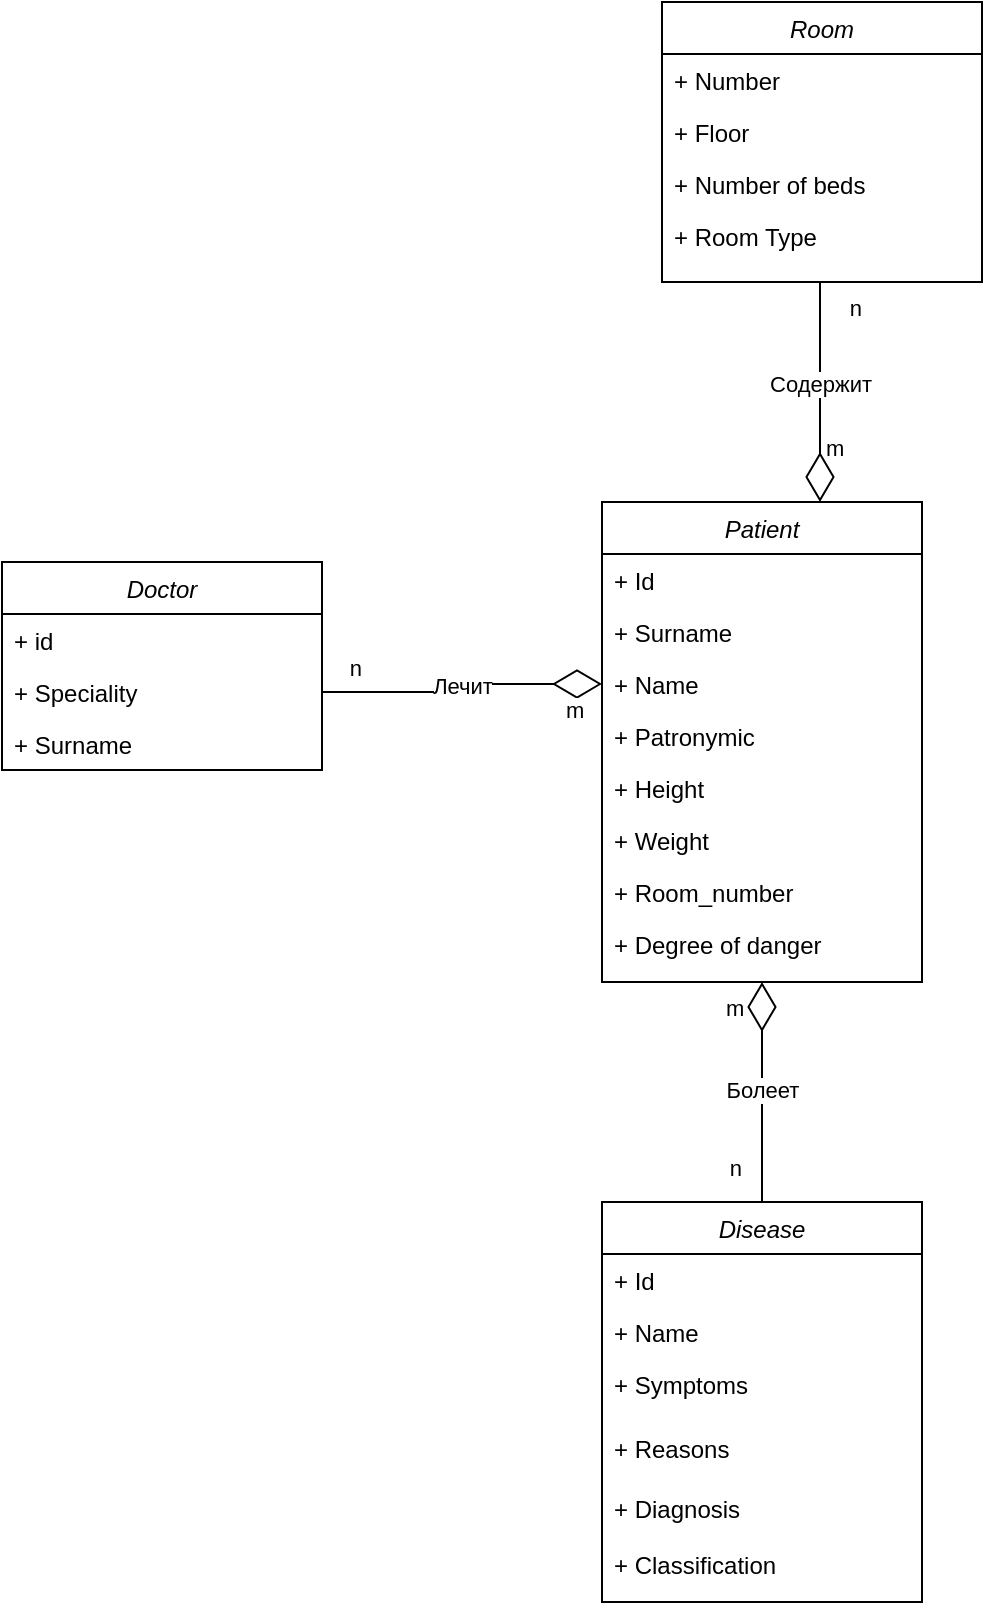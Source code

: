 <mxfile version="20.7.4" type="device" pages="3"><diagram id="C5RBs43oDa-KdzZeNtuy" name="dto"><mxGraphModel dx="1114" dy="1027" grid="1" gridSize="10" guides="1" tooltips="1" connect="1" arrows="1" fold="1" page="1" pageScale="1" pageWidth="827" pageHeight="1169" math="0" shadow="0"><root><mxCell id="WIyWlLk6GJQsqaUBKTNV-0"/><mxCell id="WIyWlLk6GJQsqaUBKTNV-1" parent="WIyWlLk6GJQsqaUBKTNV-0"/><mxCell id="uRXgmzqIN2jKh5CVDO_b-7" value="Patient&#10;" style="swimlane;fontStyle=2;align=center;verticalAlign=top;childLayout=stackLayout;horizontal=1;startSize=26;horizontalStack=0;resizeParent=1;resizeLast=0;collapsible=1;marginBottom=0;rounded=0;shadow=0;strokeWidth=1;" parent="WIyWlLk6GJQsqaUBKTNV-1" vertex="1"><mxGeometry x="320" y="260" width="160" height="240" as="geometry"><mxRectangle x="220" y="120" width="160" height="26" as="alternateBounds"/></mxGeometry></mxCell><mxCell id="uRXgmzqIN2jKh5CVDO_b-8" value="+ Id" style="text;align=left;verticalAlign=top;spacingLeft=4;spacingRight=4;overflow=hidden;rotatable=0;points=[[0,0.5],[1,0.5]];portConstraint=eastwest;rounded=0;shadow=0;html=0;" parent="uRXgmzqIN2jKh5CVDO_b-7" vertex="1"><mxGeometry y="26" width="160" height="26" as="geometry"/></mxCell><mxCell id="uRXgmzqIN2jKh5CVDO_b-9" value="+ Surname" style="text;align=left;verticalAlign=top;spacingLeft=4;spacingRight=4;overflow=hidden;rotatable=0;points=[[0,0.5],[1,0.5]];portConstraint=eastwest;rounded=0;shadow=0;html=0;" parent="uRXgmzqIN2jKh5CVDO_b-7" vertex="1"><mxGeometry y="52" width="160" height="26" as="geometry"/></mxCell><mxCell id="uRXgmzqIN2jKh5CVDO_b-10" value="+ Name" style="text;align=left;verticalAlign=top;spacingLeft=4;spacingRight=4;overflow=hidden;rotatable=0;points=[[0,0.5],[1,0.5]];portConstraint=eastwest;rounded=0;shadow=0;html=0;" parent="uRXgmzqIN2jKh5CVDO_b-7" vertex="1"><mxGeometry y="78" width="160" height="26" as="geometry"/></mxCell><mxCell id="uRXgmzqIN2jKh5CVDO_b-11" value="+ Patronymic" style="text;align=left;verticalAlign=top;spacingLeft=4;spacingRight=4;overflow=hidden;rotatable=0;points=[[0,0.5],[1,0.5]];portConstraint=eastwest;rounded=0;shadow=0;html=0;" parent="uRXgmzqIN2jKh5CVDO_b-7" vertex="1"><mxGeometry y="104" width="160" height="26" as="geometry"/></mxCell><mxCell id="uRXgmzqIN2jKh5CVDO_b-12" value="+ Height" style="text;align=left;verticalAlign=top;spacingLeft=4;spacingRight=4;overflow=hidden;rotatable=0;points=[[0,0.5],[1,0.5]];portConstraint=eastwest;rounded=0;shadow=0;html=0;" parent="uRXgmzqIN2jKh5CVDO_b-7" vertex="1"><mxGeometry y="130" width="160" height="26" as="geometry"/></mxCell><mxCell id="uRXgmzqIN2jKh5CVDO_b-13" value="+ Weight" style="text;align=left;verticalAlign=top;spacingLeft=4;spacingRight=4;overflow=hidden;rotatable=0;points=[[0,0.5],[1,0.5]];portConstraint=eastwest;rounded=0;shadow=0;html=0;" parent="uRXgmzqIN2jKh5CVDO_b-7" vertex="1"><mxGeometry y="156" width="160" height="26" as="geometry"/></mxCell><mxCell id="uRXgmzqIN2jKh5CVDO_b-68" value="+ Room_number" style="text;align=left;verticalAlign=top;spacingLeft=4;spacingRight=4;overflow=hidden;rotatable=0;points=[[0,0.5],[1,0.5]];portConstraint=eastwest;rounded=0;shadow=0;html=0;" parent="uRXgmzqIN2jKh5CVDO_b-7" vertex="1"><mxGeometry y="182" width="160" height="26" as="geometry"/></mxCell><mxCell id="uRXgmzqIN2jKh5CVDO_b-69" value="+ Degree of danger" style="text;align=left;verticalAlign=top;spacingLeft=4;spacingRight=4;overflow=hidden;rotatable=0;points=[[0,0.5],[1,0.5]];portConstraint=eastwest;rounded=0;shadow=0;html=0;" parent="uRXgmzqIN2jKh5CVDO_b-7" vertex="1"><mxGeometry y="208" width="160" height="26" as="geometry"/></mxCell><mxCell id="uRXgmzqIN2jKh5CVDO_b-22" value="Disease" style="swimlane;fontStyle=2;align=center;verticalAlign=top;childLayout=stackLayout;horizontal=1;startSize=26;horizontalStack=0;resizeParent=1;resizeLast=0;collapsible=1;marginBottom=0;rounded=0;shadow=0;strokeWidth=1;" parent="WIyWlLk6GJQsqaUBKTNV-1" vertex="1"><mxGeometry x="320" y="610" width="160" height="200" as="geometry"><mxRectangle x="220" y="120" width="160" height="26" as="alternateBounds"/></mxGeometry></mxCell><mxCell id="uRXgmzqIN2jKh5CVDO_b-25" value="+ Id" style="text;align=left;verticalAlign=top;spacingLeft=4;spacingRight=4;overflow=hidden;rotatable=0;points=[[0,0.5],[1,0.5]];portConstraint=eastwest;rounded=0;shadow=0;html=0;" parent="uRXgmzqIN2jKh5CVDO_b-22" vertex="1"><mxGeometry y="26" width="160" height="26" as="geometry"/></mxCell><mxCell id="uRXgmzqIN2jKh5CVDO_b-23" value="+ Name" style="text;align=left;verticalAlign=top;spacingLeft=4;spacingRight=4;overflow=hidden;rotatable=0;points=[[0,0.5],[1,0.5]];portConstraint=eastwest;rounded=0;shadow=0;html=0;" parent="uRXgmzqIN2jKh5CVDO_b-22" vertex="1"><mxGeometry y="52" width="160" height="26" as="geometry"/></mxCell><mxCell id="uRXgmzqIN2jKh5CVDO_b-24" value="+ Symptoms" style="text;align=left;verticalAlign=top;spacingLeft=4;spacingRight=4;overflow=hidden;rotatable=0;points=[[0,0.5],[1,0.5]];portConstraint=eastwest;rounded=0;shadow=0;html=0;" parent="uRXgmzqIN2jKh5CVDO_b-22" vertex="1"><mxGeometry y="78" width="160" height="32" as="geometry"/></mxCell><mxCell id="14" value="+ Reasons" style="text;align=left;verticalAlign=top;spacingLeft=4;spacingRight=4;overflow=hidden;rotatable=0;points=[[0,0.5],[1,0.5]];portConstraint=eastwest;rounded=0;shadow=0;html=0;" parent="uRXgmzqIN2jKh5CVDO_b-22" vertex="1"><mxGeometry y="110" width="160" height="30" as="geometry"/></mxCell><mxCell id="15" value="+ Diagnosis" style="text;align=left;verticalAlign=top;spacingLeft=4;spacingRight=4;overflow=hidden;rotatable=0;points=[[0,0.5],[1,0.5]];portConstraint=eastwest;rounded=0;shadow=0;html=0;" parent="uRXgmzqIN2jKh5CVDO_b-22" vertex="1"><mxGeometry y="140" width="160" height="28" as="geometry"/></mxCell><mxCell id="16" value="+ Classification" style="text;align=left;verticalAlign=top;spacingLeft=4;spacingRight=4;overflow=hidden;rotatable=0;points=[[0,0.5],[1,0.5]];portConstraint=eastwest;rounded=0;shadow=0;html=0;" parent="uRXgmzqIN2jKh5CVDO_b-22" vertex="1"><mxGeometry y="168" width="160" height="28" as="geometry"/></mxCell><mxCell id="uRXgmzqIN2jKh5CVDO_b-50" value="Болеет" style="endArrow=none;html=1;endSize=12;startArrow=diamondThin;startSize=22;startFill=0;edgeStyle=orthogonalEdgeStyle;rounded=0;endFill=0;" parent="WIyWlLk6GJQsqaUBKTNV-1" source="uRXgmzqIN2jKh5CVDO_b-7" target="uRXgmzqIN2jKh5CVDO_b-22" edge="1"><mxGeometry x="-0.02" relative="1" as="geometry"><mxPoint x="340" y="470" as="sourcePoint"/><mxPoint x="180" y="470" as="targetPoint"/><Array as="points"/><mxPoint as="offset"/></mxGeometry></mxCell><mxCell id="uRXgmzqIN2jKh5CVDO_b-51" value="m" style="edgeLabel;resizable=0;html=1;align=left;verticalAlign=top;" parent="uRXgmzqIN2jKh5CVDO_b-50" connectable="0" vertex="1"><mxGeometry x="-1" relative="1" as="geometry"><mxPoint x="-20" as="offset"/></mxGeometry></mxCell><mxCell id="uRXgmzqIN2jKh5CVDO_b-52" value="n" style="edgeLabel;resizable=0;html=1;align=right;verticalAlign=top;" parent="uRXgmzqIN2jKh5CVDO_b-50" connectable="0" vertex="1"><mxGeometry x="1" relative="1" as="geometry"><mxPoint x="-10" y="-30" as="offset"/></mxGeometry></mxCell><mxCell id="uRXgmzqIN2jKh5CVDO_b-53" value="Doctor" style="swimlane;fontStyle=2;align=center;verticalAlign=top;childLayout=stackLayout;horizontal=1;startSize=26;horizontalStack=0;resizeParent=1;resizeLast=0;collapsible=1;marginBottom=0;rounded=0;shadow=0;strokeWidth=1;" parent="WIyWlLk6GJQsqaUBKTNV-1" vertex="1"><mxGeometry x="20" y="290" width="160" height="104" as="geometry"><mxRectangle x="220" y="120" width="160" height="26" as="alternateBounds"/></mxGeometry></mxCell><mxCell id="uRXgmzqIN2jKh5CVDO_b-54" value="+ id" style="text;align=left;verticalAlign=top;spacingLeft=4;spacingRight=4;overflow=hidden;rotatable=0;points=[[0,0.5],[1,0.5]];portConstraint=eastwest;rounded=0;shadow=0;html=0;" parent="uRXgmzqIN2jKh5CVDO_b-53" vertex="1"><mxGeometry y="26" width="160" height="26" as="geometry"/></mxCell><mxCell id="uRXgmzqIN2jKh5CVDO_b-66" value="+ Speciality" style="text;align=left;verticalAlign=top;spacingLeft=4;spacingRight=4;overflow=hidden;rotatable=0;points=[[0,0.5],[1,0.5]];portConstraint=eastwest;rounded=0;shadow=0;html=0;" parent="uRXgmzqIN2jKh5CVDO_b-53" vertex="1"><mxGeometry y="52" width="160" height="26" as="geometry"/></mxCell><mxCell id="uRXgmzqIN2jKh5CVDO_b-67" value="+ Surname" style="text;align=left;verticalAlign=top;spacingLeft=4;spacingRight=4;overflow=hidden;rotatable=0;points=[[0,0.5],[1,0.5]];portConstraint=eastwest;rounded=0;shadow=0;html=0;" parent="uRXgmzqIN2jKh5CVDO_b-53" vertex="1"><mxGeometry y="78" width="160" height="26" as="geometry"/></mxCell><mxCell id="0" value="Room" style="swimlane;fontStyle=2;align=center;verticalAlign=top;childLayout=stackLayout;horizontal=1;startSize=26;horizontalStack=0;resizeParent=1;resizeLast=0;collapsible=1;marginBottom=0;rounded=0;shadow=0;strokeWidth=1;" parent="WIyWlLk6GJQsqaUBKTNV-1" vertex="1"><mxGeometry x="350" y="10" width="160" height="140" as="geometry"><mxRectangle x="220" y="120" width="160" height="26" as="alternateBounds"/></mxGeometry></mxCell><mxCell id="1" value="+ Number" style="text;align=left;verticalAlign=top;spacingLeft=4;spacingRight=4;overflow=hidden;rotatable=0;points=[[0,0.5],[1,0.5]];portConstraint=eastwest;rounded=0;shadow=0;html=0;" parent="0" vertex="1"><mxGeometry y="26" width="160" height="26" as="geometry"/></mxCell><mxCell id="2" value="+ Floor" style="text;align=left;verticalAlign=top;spacingLeft=4;spacingRight=4;overflow=hidden;rotatable=0;points=[[0,0.5],[1,0.5]];portConstraint=eastwest;rounded=0;shadow=0;html=0;" parent="0" vertex="1"><mxGeometry y="52" width="160" height="26" as="geometry"/></mxCell><mxCell id="19" value="+ Number of beds" style="text;align=left;verticalAlign=top;spacingLeft=4;spacingRight=4;overflow=hidden;rotatable=0;points=[[0,0.5],[1,0.5]];portConstraint=eastwest;rounded=0;shadow=0;html=0;" parent="0" vertex="1"><mxGeometry y="78" width="160" height="26" as="geometry"/></mxCell><mxCell id="18" value="+ Room Type" style="text;align=left;verticalAlign=top;spacingLeft=4;spacingRight=4;overflow=hidden;rotatable=0;points=[[0,0.5],[1,0.5]];portConstraint=eastwest;rounded=0;shadow=0;html=0;" parent="0" vertex="1"><mxGeometry y="104" width="160" height="26" as="geometry"/></mxCell><mxCell id="3" value="m" style="edgeLabel;resizable=0;html=1;align=left;verticalAlign=top;" parent="WIyWlLk6GJQsqaUBKTNV-1" connectable="0" vertex="1"><mxGeometry x="420" y="250" as="geometry"><mxPoint x="10" y="-30" as="offset"/></mxGeometry></mxCell><mxCell id="4" value="n" style="edgeLabel;resizable=0;html=1;align=right;verticalAlign=top;" parent="WIyWlLk6GJQsqaUBKTNV-1" connectable="0" vertex="1"><mxGeometry x="430" y="150" as="geometry"><mxPoint x="20" as="offset"/></mxGeometry></mxCell><mxCell id="6" value="Содержит" style="endArrow=none;html=1;endSize=12;startArrow=diamondThin;startSize=22;startFill=0;edgeStyle=orthogonalEdgeStyle;rounded=0;endFill=0;" parent="WIyWlLk6GJQsqaUBKTNV-1" edge="1"><mxGeometry x="0.077" relative="1" as="geometry"><mxPoint x="429" y="260" as="sourcePoint"/><mxPoint x="429" y="150" as="targetPoint"/><Array as="points"/><mxPoint as="offset"/></mxGeometry></mxCell><mxCell id="7" value="Лечит" style="endArrow=none;html=1;endSize=12;startArrow=diamondThin;startSize=22;startFill=0;edgeStyle=orthogonalEdgeStyle;rounded=0;endFill=0;exitX=0;exitY=0.5;exitDx=0;exitDy=0;entryX=1;entryY=0.5;entryDx=0;entryDy=0;" parent="WIyWlLk6GJQsqaUBKTNV-1" source="uRXgmzqIN2jKh5CVDO_b-10" target="uRXgmzqIN2jKh5CVDO_b-66" edge="1"><mxGeometry x="-0.02" relative="1" as="geometry"><mxPoint x="240" y="380" as="sourcePoint"/><mxPoint x="240" y="290" as="targetPoint"/><Array as="points"/><mxPoint as="offset"/></mxGeometry></mxCell><mxCell id="8" value="m" style="edgeLabel;resizable=0;html=1;align=left;verticalAlign=top;" parent="7" connectable="0" vertex="1"><mxGeometry x="-1" relative="1" as="geometry"><mxPoint x="-20" as="offset"/></mxGeometry></mxCell><mxCell id="9" value="n" style="edgeLabel;resizable=0;html=1;align=right;verticalAlign=top;" parent="7" connectable="0" vertex="1"><mxGeometry x="1" relative="1" as="geometry"><mxPoint x="20" y="-25" as="offset"/></mxGeometry></mxCell></root></mxGraphModel></diagram><diagram id="JRtGAOI5ldApR73Wk3B1" name="bl"><mxGraphModel dx="2391" dy="2339" grid="1" gridSize="10" guides="1" tooltips="1" connect="1" arrows="1" fold="1" page="1" pageScale="1" pageWidth="827" pageHeight="1169" math="0" shadow="0"><root><mxCell id="0"/><mxCell id="1" parent="0"/><mxCell id="C2I2aRRr8o810OPjuDhy-1" value="IUserService" style="swimlane;fontStyle=2;align=center;verticalAlign=top;childLayout=stackLayout;horizontal=1;startSize=26;horizontalStack=0;resizeParent=1;resizeLast=0;collapsible=1;marginBottom=0;rounded=0;shadow=0;strokeWidth=1;" parent="1" vertex="1"><mxGeometry x="-550" y="100" width="160" height="156" as="geometry"><mxRectangle x="220" y="120" width="160" height="26" as="alternateBounds"/></mxGeometry></mxCell><mxCell id="C2I2aRRr8o810OPjuDhy-5" value="+ GetByUuid()" style="text;align=left;verticalAlign=top;spacingLeft=4;spacingRight=4;overflow=hidden;rotatable=0;points=[[0,0.5],[1,0.5]];portConstraint=eastwest;rounded=0;shadow=0;html=0;" parent="C2I2aRRr8o810OPjuDhy-1" vertex="1"><mxGeometry y="26" width="160" height="26" as="geometry"/></mxCell><mxCell id="C2I2aRRr8o810OPjuDhy-42" value="+ List()" style="text;align=left;verticalAlign=top;spacingLeft=4;spacingRight=4;overflow=hidden;rotatable=0;points=[[0,0.5],[1,0.5]];portConstraint=eastwest;rounded=0;shadow=0;html=0;" parent="C2I2aRRr8o810OPjuDhy-1" vertex="1"><mxGeometry y="52" width="160" height="26" as="geometry"/></mxCell><mxCell id="C2I2aRRr8o810OPjuDhy-3" value="+ Update()" style="text;align=left;verticalAlign=top;spacingLeft=4;spacingRight=4;overflow=hidden;rotatable=0;points=[[0,0.5],[1,0.5]];portConstraint=eastwest;rounded=0;shadow=0;html=0;" parent="C2I2aRRr8o810OPjuDhy-1" vertex="1"><mxGeometry y="78" width="160" height="26" as="geometry"/></mxCell><mxCell id="C2I2aRRr8o810OPjuDhy-4" value="+ Delete()" style="text;align=left;verticalAlign=top;spacingLeft=4;spacingRight=4;overflow=hidden;rotatable=0;points=[[0,0.5],[1,0.5]];portConstraint=eastwest;rounded=0;shadow=0;html=0;" parent="C2I2aRRr8o810OPjuDhy-1" vertex="1"><mxGeometry y="104" width="160" height="26" as="geometry"/></mxCell><mxCell id="76gWoCn5j2-JsU4DpsJR-16" value="+ Restore()" style="text;align=left;verticalAlign=top;spacingLeft=4;spacingRight=4;overflow=hidden;rotatable=0;points=[[0,0.5],[1,0.5]];portConstraint=eastwest;rounded=0;shadow=0;html=0;" parent="C2I2aRRr8o810OPjuDhy-1" vertex="1"><mxGeometry y="130" width="160" height="26" as="geometry"/></mxCell><mxCell id="C2I2aRRr8o810OPjuDhy-44" value="userService" style="swimlane;fontStyle=2;align=center;verticalAlign=top;childLayout=stackLayout;horizontal=1;startSize=26;horizontalStack=0;resizeParent=1;resizeLast=0;collapsible=1;marginBottom=0;rounded=0;shadow=0;strokeWidth=1;" parent="1" vertex="1"><mxGeometry x="-550" y="340" width="160" height="190" as="geometry"><mxRectangle x="220" y="120" width="160" height="26" as="alternateBounds"/></mxGeometry></mxCell><mxCell id="piTchSe5763GhCENieml-6" value="- di" style="text;align=left;verticalAlign=top;spacingLeft=4;spacingRight=4;overflow=hidden;rotatable=0;points=[[0,0.5],[1,0.5]];portConstraint=eastwest;rounded=0;shadow=0;html=0;" vertex="1" parent="C2I2aRRr8o810OPjuDhy-44"><mxGeometry y="26" width="160" height="26" as="geometry"/></mxCell><mxCell id="piTchSe5763GhCENieml-7" value="" style="line;strokeWidth=1;fillColor=none;align=left;verticalAlign=middle;spacingTop=-1;spacingLeft=3;spacingRight=3;rotatable=0;labelPosition=right;points=[];portConstraint=eastwest;" vertex="1" parent="C2I2aRRr8o810OPjuDhy-44"><mxGeometry y="52" width="160" height="8" as="geometry"/></mxCell><mxCell id="C2I2aRRr8o810OPjuDhy-45" value="+ GetByUuid()" style="text;align=left;verticalAlign=top;spacingLeft=4;spacingRight=4;overflow=hidden;rotatable=0;points=[[0,0.5],[1,0.5]];portConstraint=eastwest;rounded=0;shadow=0;html=0;" parent="C2I2aRRr8o810OPjuDhy-44" vertex="1"><mxGeometry y="60" width="160" height="26" as="geometry"/></mxCell><mxCell id="C2I2aRRr8o810OPjuDhy-46" value="+ List()" style="text;align=left;verticalAlign=top;spacingLeft=4;spacingRight=4;overflow=hidden;rotatable=0;points=[[0,0.5],[1,0.5]];portConstraint=eastwest;rounded=0;shadow=0;html=0;" parent="C2I2aRRr8o810OPjuDhy-44" vertex="1"><mxGeometry y="86" width="160" height="26" as="geometry"/></mxCell><mxCell id="C2I2aRRr8o810OPjuDhy-48" value="+ Update()" style="text;align=left;verticalAlign=top;spacingLeft=4;spacingRight=4;overflow=hidden;rotatable=0;points=[[0,0.5],[1,0.5]];portConstraint=eastwest;rounded=0;shadow=0;html=0;" parent="C2I2aRRr8o810OPjuDhy-44" vertex="1"><mxGeometry y="112" width="160" height="26" as="geometry"/></mxCell><mxCell id="C2I2aRRr8o810OPjuDhy-49" value="+ Delete()" style="text;align=left;verticalAlign=top;spacingLeft=4;spacingRight=4;overflow=hidden;rotatable=0;points=[[0,0.5],[1,0.5]];portConstraint=eastwest;rounded=0;shadow=0;html=0;" parent="C2I2aRRr8o810OPjuDhy-44" vertex="1"><mxGeometry y="138" width="160" height="26" as="geometry"/></mxCell><mxCell id="76gWoCn5j2-JsU4DpsJR-17" value="+ Restore()" style="text;align=left;verticalAlign=top;spacingLeft=4;spacingRight=4;overflow=hidden;rotatable=0;points=[[0,0.5],[1,0.5]];portConstraint=eastwest;rounded=0;shadow=0;html=0;" parent="C2I2aRRr8o810OPjuDhy-44" vertex="1"><mxGeometry y="164" width="160" height="26" as="geometry"/></mxCell><mxCell id="C2I2aRRr8o810OPjuDhy-50" value="" style="endArrow=block;dashed=1;endFill=0;endSize=12;html=1;rounded=0;" parent="1" source="C2I2aRRr8o810OPjuDhy-44" target="C2I2aRRr8o810OPjuDhy-1" edge="1"><mxGeometry width="160" relative="1" as="geometry"><mxPoint x="-290" y="410" as="sourcePoint"/><mxPoint x="-130" y="410" as="targetPoint"/></mxGeometry></mxCell><mxCell id="C2I2aRRr8o810OPjuDhy-51" value="IInvationService" style="swimlane;fontStyle=2;align=center;verticalAlign=top;childLayout=stackLayout;horizontal=1;startSize=26;horizontalStack=0;resizeParent=1;resizeLast=0;collapsible=1;marginBottom=0;rounded=0;shadow=0;strokeWidth=1;" parent="1" vertex="1"><mxGeometry x="-350" y="100" width="160" height="182" as="geometry"><mxRectangle x="220" y="120" width="160" height="26" as="alternateBounds"/></mxGeometry></mxCell><mxCell id="C2I2aRRr8o810OPjuDhy-52" value="+ GetByUuid()" style="text;align=left;verticalAlign=top;spacingLeft=4;spacingRight=4;overflow=hidden;rotatable=0;points=[[0,0.5],[1,0.5]];portConstraint=eastwest;rounded=0;shadow=0;html=0;" parent="C2I2aRRr8o810OPjuDhy-51" vertex="1"><mxGeometry y="26" width="160" height="26" as="geometry"/></mxCell><mxCell id="C2I2aRRr8o810OPjuDhy-64" value="+ ListByUser()" style="text;align=left;verticalAlign=top;spacingLeft=4;spacingRight=4;overflow=hidden;rotatable=0;points=[[0,0.5],[1,0.5]];portConstraint=eastwest;rounded=0;shadow=0;html=0;" parent="C2I2aRRr8o810OPjuDhy-51" vertex="1"><mxGeometry y="52" width="160" height="26" as="geometry"/></mxCell><mxCell id="C2I2aRRr8o810OPjuDhy-53" value="+ List()" style="text;align=left;verticalAlign=top;spacingLeft=4;spacingRight=4;overflow=hidden;rotatable=0;points=[[0,0.5],[1,0.5]];portConstraint=eastwest;rounded=0;shadow=0;html=0;" parent="C2I2aRRr8o810OPjuDhy-51" vertex="1"><mxGeometry y="78" width="160" height="26" as="geometry"/></mxCell><mxCell id="C2I2aRRr8o810OPjuDhy-54" value="+ Create()" style="text;align=left;verticalAlign=top;spacingLeft=4;spacingRight=4;overflow=hidden;rotatable=0;points=[[0,0.5],[1,0.5]];portConstraint=eastwest;rounded=0;shadow=0;html=0;" parent="C2I2aRRr8o810OPjuDhy-51" vertex="1"><mxGeometry y="104" width="160" height="26" as="geometry"/></mxCell><mxCell id="C2I2aRRr8o810OPjuDhy-55" value="+ Update()" style="text;align=left;verticalAlign=top;spacingLeft=4;spacingRight=4;overflow=hidden;rotatable=0;points=[[0,0.5],[1,0.5]];portConstraint=eastwest;rounded=0;shadow=0;html=0;" parent="C2I2aRRr8o810OPjuDhy-51" vertex="1"><mxGeometry y="130" width="160" height="26" as="geometry"/></mxCell><mxCell id="C2I2aRRr8o810OPjuDhy-56" value="+ Delete()" style="text;align=left;verticalAlign=top;spacingLeft=4;spacingRight=4;overflow=hidden;rotatable=0;points=[[0,0.5],[1,0.5]];portConstraint=eastwest;rounded=0;shadow=0;html=0;" parent="C2I2aRRr8o810OPjuDhy-51" vertex="1"><mxGeometry y="156" width="160" height="26" as="geometry"/></mxCell><mxCell id="C2I2aRRr8o810OPjuDhy-57" value="invationService" style="swimlane;fontStyle=2;align=center;verticalAlign=top;childLayout=stackLayout;horizontal=1;startSize=26;horizontalStack=0;resizeParent=1;resizeLast=0;collapsible=1;marginBottom=0;rounded=0;shadow=0;strokeWidth=1;" parent="1" vertex="1"><mxGeometry x="-350" y="340" width="160" height="216" as="geometry"><mxRectangle x="220" y="120" width="160" height="26" as="alternateBounds"/></mxGeometry></mxCell><mxCell id="piTchSe5763GhCENieml-8" value="- di" style="text;align=left;verticalAlign=top;spacingLeft=4;spacingRight=4;overflow=hidden;rotatable=0;points=[[0,0.5],[1,0.5]];portConstraint=eastwest;rounded=0;shadow=0;html=0;" vertex="1" parent="C2I2aRRr8o810OPjuDhy-57"><mxGeometry y="26" width="160" height="26" as="geometry"/></mxCell><mxCell id="piTchSe5763GhCENieml-9" value="" style="line;strokeWidth=1;fillColor=none;align=left;verticalAlign=middle;spacingTop=-1;spacingLeft=3;spacingRight=3;rotatable=0;labelPosition=right;points=[];portConstraint=eastwest;" vertex="1" parent="C2I2aRRr8o810OPjuDhy-57"><mxGeometry y="52" width="160" height="8" as="geometry"/></mxCell><mxCell id="C2I2aRRr8o810OPjuDhy-58" value="+ GetByUuid()" style="text;align=left;verticalAlign=top;spacingLeft=4;spacingRight=4;overflow=hidden;rotatable=0;points=[[0,0.5],[1,0.5]];portConstraint=eastwest;rounded=0;shadow=0;html=0;" parent="C2I2aRRr8o810OPjuDhy-57" vertex="1"><mxGeometry y="60" width="160" height="26" as="geometry"/></mxCell><mxCell id="76gWoCn5j2-JsU4DpsJR-15" value="+ ListByUser()" style="text;align=left;verticalAlign=top;spacingLeft=4;spacingRight=4;overflow=hidden;rotatable=0;points=[[0,0.5],[1,0.5]];portConstraint=eastwest;rounded=0;shadow=0;html=0;" parent="C2I2aRRr8o810OPjuDhy-57" vertex="1"><mxGeometry y="86" width="160" height="26" as="geometry"/></mxCell><mxCell id="C2I2aRRr8o810OPjuDhy-59" value="+ List()" style="text;align=left;verticalAlign=top;spacingLeft=4;spacingRight=4;overflow=hidden;rotatable=0;points=[[0,0.5],[1,0.5]];portConstraint=eastwest;rounded=0;shadow=0;html=0;" parent="C2I2aRRr8o810OPjuDhy-57" vertex="1"><mxGeometry y="112" width="160" height="26" as="geometry"/></mxCell><mxCell id="C2I2aRRr8o810OPjuDhy-60" value="+ Create()" style="text;align=left;verticalAlign=top;spacingLeft=4;spacingRight=4;overflow=hidden;rotatable=0;points=[[0,0.5],[1,0.5]];portConstraint=eastwest;rounded=0;shadow=0;html=0;" parent="C2I2aRRr8o810OPjuDhy-57" vertex="1"><mxGeometry y="138" width="160" height="26" as="geometry"/></mxCell><mxCell id="C2I2aRRr8o810OPjuDhy-61" value="+ Update()" style="text;align=left;verticalAlign=top;spacingLeft=4;spacingRight=4;overflow=hidden;rotatable=0;points=[[0,0.5],[1,0.5]];portConstraint=eastwest;rounded=0;shadow=0;html=0;" parent="C2I2aRRr8o810OPjuDhy-57" vertex="1"><mxGeometry y="164" width="160" height="26" as="geometry"/></mxCell><mxCell id="C2I2aRRr8o810OPjuDhy-62" value="+ Delete()" style="text;align=left;verticalAlign=top;spacingLeft=4;spacingRight=4;overflow=hidden;rotatable=0;points=[[0,0.5],[1,0.5]];portConstraint=eastwest;rounded=0;shadow=0;html=0;" parent="C2I2aRRr8o810OPjuDhy-57" vertex="1"><mxGeometry y="190" width="160" height="26" as="geometry"/></mxCell><mxCell id="C2I2aRRr8o810OPjuDhy-63" value="" style="endArrow=block;dashed=1;endFill=0;endSize=12;html=1;rounded=0;" parent="1" source="C2I2aRRr8o810OPjuDhy-57" target="C2I2aRRr8o810OPjuDhy-51" edge="1"><mxGeometry width="160" relative="1" as="geometry"><mxPoint x="-90" y="410" as="sourcePoint"/><mxPoint x="70" y="410" as="targetPoint"/></mxGeometry></mxCell><mxCell id="76gWoCn5j2-JsU4DpsJR-1" value="IAccessRightService" style="swimlane;fontStyle=2;align=center;verticalAlign=top;childLayout=stackLayout;horizontal=1;startSize=26;horizontalStack=0;resizeParent=1;resizeLast=0;collapsible=1;marginBottom=0;rounded=0;shadow=0;strokeWidth=1;" parent="1" vertex="1"><mxGeometry x="-150" y="100" width="160" height="78" as="geometry"><mxRectangle x="220" y="120" width="160" height="26" as="alternateBounds"/></mxGeometry></mxCell><mxCell id="76gWoCn5j2-JsU4DpsJR-2" value="+ GetByCode()" style="text;align=left;verticalAlign=top;spacingLeft=4;spacingRight=4;overflow=hidden;rotatable=0;points=[[0,0.5],[1,0.5]];portConstraint=eastwest;rounded=0;shadow=0;html=0;" parent="76gWoCn5j2-JsU4DpsJR-1" vertex="1"><mxGeometry y="26" width="160" height="26" as="geometry"/></mxCell><mxCell id="76gWoCn5j2-JsU4DpsJR-4" value="+ List()" style="text;align=left;verticalAlign=top;spacingLeft=4;spacingRight=4;overflow=hidden;rotatable=0;points=[[0,0.5],[1,0.5]];portConstraint=eastwest;rounded=0;shadow=0;html=0;" parent="76gWoCn5j2-JsU4DpsJR-1" vertex="1"><mxGeometry y="52" width="160" height="26" as="geometry"/></mxCell><mxCell id="76gWoCn5j2-JsU4DpsJR-8" value="accessRightService" style="swimlane;fontStyle=2;align=center;verticalAlign=top;childLayout=stackLayout;horizontal=1;startSize=26;horizontalStack=0;resizeParent=1;resizeLast=0;collapsible=1;marginBottom=0;rounded=0;shadow=0;strokeWidth=1;" parent="1" vertex="1"><mxGeometry x="-150" y="340" width="160" height="112" as="geometry"><mxRectangle x="220" y="120" width="160" height="26" as="alternateBounds"/></mxGeometry></mxCell><mxCell id="piTchSe5763GhCENieml-10" value="- di" style="text;align=left;verticalAlign=top;spacingLeft=4;spacingRight=4;overflow=hidden;rotatable=0;points=[[0,0.5],[1,0.5]];portConstraint=eastwest;rounded=0;shadow=0;html=0;" vertex="1" parent="76gWoCn5j2-JsU4DpsJR-8"><mxGeometry y="26" width="160" height="26" as="geometry"/></mxCell><mxCell id="piTchSe5763GhCENieml-11" value="" style="line;strokeWidth=1;fillColor=none;align=left;verticalAlign=middle;spacingTop=-1;spacingLeft=3;spacingRight=3;rotatable=0;labelPosition=right;points=[];portConstraint=eastwest;" vertex="1" parent="76gWoCn5j2-JsU4DpsJR-8"><mxGeometry y="52" width="160" height="8" as="geometry"/></mxCell><mxCell id="76gWoCn5j2-JsU4DpsJR-9" value="+ GetByCode()" style="text;align=left;verticalAlign=top;spacingLeft=4;spacingRight=4;overflow=hidden;rotatable=0;points=[[0,0.5],[1,0.5]];portConstraint=eastwest;rounded=0;shadow=0;html=0;" parent="76gWoCn5j2-JsU4DpsJR-8" vertex="1"><mxGeometry y="60" width="160" height="26" as="geometry"/></mxCell><mxCell id="76gWoCn5j2-JsU4DpsJR-10" value="+ List()" style="text;align=left;verticalAlign=top;spacingLeft=4;spacingRight=4;overflow=hidden;rotatable=0;points=[[0,0.5],[1,0.5]];portConstraint=eastwest;rounded=0;shadow=0;html=0;" parent="76gWoCn5j2-JsU4DpsJR-8" vertex="1"><mxGeometry y="86" width="160" height="26" as="geometry"/></mxCell><mxCell id="76gWoCn5j2-JsU4DpsJR-14" value="" style="endArrow=block;dashed=1;endFill=0;endSize=12;html=1;rounded=0;" parent="1" source="76gWoCn5j2-JsU4DpsJR-8" target="76gWoCn5j2-JsU4DpsJR-1" edge="1"><mxGeometry width="160" relative="1" as="geometry"><mxPoint x="110" y="410" as="sourcePoint"/><mxPoint x="270" y="410" as="targetPoint"/></mxGeometry></mxCell><mxCell id="76gWoCn5j2-JsU4DpsJR-18" value="IEventService" style="swimlane;fontStyle=2;align=center;verticalAlign=top;childLayout=stackLayout;horizontal=1;startSize=26;horizontalStack=0;resizeParent=1;resizeLast=0;collapsible=1;marginBottom=0;rounded=0;shadow=0;strokeWidth=1;" parent="1" vertex="1"><mxGeometry x="50" y="100" width="160" height="156" as="geometry"><mxRectangle x="220" y="120" width="160" height="26" as="alternateBounds"/></mxGeometry></mxCell><mxCell id="76gWoCn5j2-JsU4DpsJR-19" value="+ GetByUuid()" style="text;align=left;verticalAlign=top;spacingLeft=4;spacingRight=4;overflow=hidden;rotatable=0;points=[[0,0.5],[1,0.5]];portConstraint=eastwest;rounded=0;shadow=0;html=0;" parent="76gWoCn5j2-JsU4DpsJR-18" vertex="1"><mxGeometry y="26" width="160" height="26" as="geometry"/></mxCell><mxCell id="76gWoCn5j2-JsU4DpsJR-20" value="+ List()" style="text;align=left;verticalAlign=top;spacingLeft=4;spacingRight=4;overflow=hidden;rotatable=0;points=[[0,0.5],[1,0.5]];portConstraint=eastwest;rounded=0;shadow=0;html=0;" parent="76gWoCn5j2-JsU4DpsJR-18" vertex="1"><mxGeometry y="52" width="160" height="26" as="geometry"/></mxCell><mxCell id="76gWoCn5j2-JsU4DpsJR-21" value="+ Create()" style="text;align=left;verticalAlign=top;spacingLeft=4;spacingRight=4;overflow=hidden;rotatable=0;points=[[0,0.5],[1,0.5]];portConstraint=eastwest;rounded=0;shadow=0;html=0;" parent="76gWoCn5j2-JsU4DpsJR-18" vertex="1"><mxGeometry y="78" width="160" height="26" as="geometry"/></mxCell><mxCell id="76gWoCn5j2-JsU4DpsJR-22" value="+ Update()" style="text;align=left;verticalAlign=top;spacingLeft=4;spacingRight=4;overflow=hidden;rotatable=0;points=[[0,0.5],[1,0.5]];portConstraint=eastwest;rounded=0;shadow=0;html=0;" parent="76gWoCn5j2-JsU4DpsJR-18" vertex="1"><mxGeometry y="104" width="160" height="26" as="geometry"/></mxCell><mxCell id="76gWoCn5j2-JsU4DpsJR-23" value="+ Delete()" style="text;align=left;verticalAlign=top;spacingLeft=4;spacingRight=4;overflow=hidden;rotatable=0;points=[[0,0.5],[1,0.5]];portConstraint=eastwest;rounded=0;shadow=0;html=0;" parent="76gWoCn5j2-JsU4DpsJR-18" vertex="1"><mxGeometry y="130" width="160" height="26" as="geometry"/></mxCell><mxCell id="76gWoCn5j2-JsU4DpsJR-24" value="eventService" style="swimlane;fontStyle=2;align=center;verticalAlign=top;childLayout=stackLayout;horizontal=1;startSize=26;horizontalStack=0;resizeParent=1;resizeLast=0;collapsible=1;marginBottom=0;rounded=0;shadow=0;strokeWidth=1;" parent="1" vertex="1"><mxGeometry x="50" y="340" width="160" height="190" as="geometry"><mxRectangle x="220" y="120" width="160" height="26" as="alternateBounds"/></mxGeometry></mxCell><mxCell id="piTchSe5763GhCENieml-12" value="- di" style="text;align=left;verticalAlign=top;spacingLeft=4;spacingRight=4;overflow=hidden;rotatable=0;points=[[0,0.5],[1,0.5]];portConstraint=eastwest;rounded=0;shadow=0;html=0;" vertex="1" parent="76gWoCn5j2-JsU4DpsJR-24"><mxGeometry y="26" width="160" height="26" as="geometry"/></mxCell><mxCell id="piTchSe5763GhCENieml-13" value="" style="line;strokeWidth=1;fillColor=none;align=left;verticalAlign=middle;spacingTop=-1;spacingLeft=3;spacingRight=3;rotatable=0;labelPosition=right;points=[];portConstraint=eastwest;" vertex="1" parent="76gWoCn5j2-JsU4DpsJR-24"><mxGeometry y="52" width="160" height="8" as="geometry"/></mxCell><mxCell id="76gWoCn5j2-JsU4DpsJR-25" value="+ GetByUuid()" style="text;align=left;verticalAlign=top;spacingLeft=4;spacingRight=4;overflow=hidden;rotatable=0;points=[[0,0.5],[1,0.5]];portConstraint=eastwest;rounded=0;shadow=0;html=0;" parent="76gWoCn5j2-JsU4DpsJR-24" vertex="1"><mxGeometry y="60" width="160" height="26" as="geometry"/></mxCell><mxCell id="76gWoCn5j2-JsU4DpsJR-26" value="+ List()" style="text;align=left;verticalAlign=top;spacingLeft=4;spacingRight=4;overflow=hidden;rotatable=0;points=[[0,0.5],[1,0.5]];portConstraint=eastwest;rounded=0;shadow=0;html=0;" parent="76gWoCn5j2-JsU4DpsJR-24" vertex="1"><mxGeometry y="86" width="160" height="26" as="geometry"/></mxCell><mxCell id="76gWoCn5j2-JsU4DpsJR-27" value="+ Create()" style="text;align=left;verticalAlign=top;spacingLeft=4;spacingRight=4;overflow=hidden;rotatable=0;points=[[0,0.5],[1,0.5]];portConstraint=eastwest;rounded=0;shadow=0;html=0;" parent="76gWoCn5j2-JsU4DpsJR-24" vertex="1"><mxGeometry y="112" width="160" height="26" as="geometry"/></mxCell><mxCell id="76gWoCn5j2-JsU4DpsJR-28" value="+ Update()" style="text;align=left;verticalAlign=top;spacingLeft=4;spacingRight=4;overflow=hidden;rotatable=0;points=[[0,0.5],[1,0.5]];portConstraint=eastwest;rounded=0;shadow=0;html=0;" parent="76gWoCn5j2-JsU4DpsJR-24" vertex="1"><mxGeometry y="138" width="160" height="26" as="geometry"/></mxCell><mxCell id="76gWoCn5j2-JsU4DpsJR-29" value="+ Delete()" style="text;align=left;verticalAlign=top;spacingLeft=4;spacingRight=4;overflow=hidden;rotatable=0;points=[[0,0.5],[1,0.5]];portConstraint=eastwest;rounded=0;shadow=0;html=0;" parent="76gWoCn5j2-JsU4DpsJR-24" vertex="1"><mxGeometry y="164" width="160" height="26" as="geometry"/></mxCell><mxCell id="76gWoCn5j2-JsU4DpsJR-30" value="" style="endArrow=block;dashed=1;endFill=0;endSize=12;html=1;rounded=0;" parent="1" source="76gWoCn5j2-JsU4DpsJR-24" target="76gWoCn5j2-JsU4DpsJR-18" edge="1"><mxGeometry width="160" relative="1" as="geometry"><mxPoint x="310" y="410" as="sourcePoint"/><mxPoint x="470" y="410" as="targetPoint"/></mxGeometry></mxCell><mxCell id="76gWoCn5j2-JsU4DpsJR-33" value="ITagService" style="swimlane;fontStyle=2;align=center;verticalAlign=top;childLayout=stackLayout;horizontal=1;startSize=26;horizontalStack=0;resizeParent=1;resizeLast=0;collapsible=1;marginBottom=0;rounded=0;shadow=0;strokeWidth=1;" parent="1" vertex="1"><mxGeometry x="254" y="100" width="160" height="156" as="geometry"><mxRectangle x="220" y="120" width="160" height="26" as="alternateBounds"/></mxGeometry></mxCell><mxCell id="76gWoCn5j2-JsU4DpsJR-34" value="+ GetByUuid()" style="text;align=left;verticalAlign=top;spacingLeft=4;spacingRight=4;overflow=hidden;rotatable=0;points=[[0,0.5],[1,0.5]];portConstraint=eastwest;rounded=0;shadow=0;html=0;" parent="76gWoCn5j2-JsU4DpsJR-33" vertex="1"><mxGeometry y="26" width="160" height="26" as="geometry"/></mxCell><mxCell id="76gWoCn5j2-JsU4DpsJR-36" value="+ List()" style="text;align=left;verticalAlign=top;spacingLeft=4;spacingRight=4;overflow=hidden;rotatable=0;points=[[0,0.5],[1,0.5]];portConstraint=eastwest;rounded=0;shadow=0;html=0;" parent="76gWoCn5j2-JsU4DpsJR-33" vertex="1"><mxGeometry y="52" width="160" height="26" as="geometry"/></mxCell><mxCell id="76gWoCn5j2-JsU4DpsJR-37" value="+ Create()" style="text;align=left;verticalAlign=top;spacingLeft=4;spacingRight=4;overflow=hidden;rotatable=0;points=[[0,0.5],[1,0.5]];portConstraint=eastwest;rounded=0;shadow=0;html=0;" parent="76gWoCn5j2-JsU4DpsJR-33" vertex="1"><mxGeometry y="78" width="160" height="26" as="geometry"/></mxCell><mxCell id="76gWoCn5j2-JsU4DpsJR-38" value="+ Update()" style="text;align=left;verticalAlign=top;spacingLeft=4;spacingRight=4;overflow=hidden;rotatable=0;points=[[0,0.5],[1,0.5]];portConstraint=eastwest;rounded=0;shadow=0;html=0;" parent="76gWoCn5j2-JsU4DpsJR-33" vertex="1"><mxGeometry y="104" width="160" height="26" as="geometry"/></mxCell><mxCell id="76gWoCn5j2-JsU4DpsJR-39" value="+ Delete()" style="text;align=left;verticalAlign=top;spacingLeft=4;spacingRight=4;overflow=hidden;rotatable=0;points=[[0,0.5],[1,0.5]];portConstraint=eastwest;rounded=0;shadow=0;html=0;" parent="76gWoCn5j2-JsU4DpsJR-33" vertex="1"><mxGeometry y="130" width="160" height="26" as="geometry"/></mxCell><mxCell id="76gWoCn5j2-JsU4DpsJR-40" value="tagService" style="swimlane;fontStyle=2;align=center;verticalAlign=top;childLayout=stackLayout;horizontal=1;startSize=26;horizontalStack=0;resizeParent=1;resizeLast=0;collapsible=1;marginBottom=0;rounded=0;shadow=0;strokeWidth=1;" parent="1" vertex="1"><mxGeometry x="254" y="340" width="160" height="190" as="geometry"><mxRectangle x="220" y="120" width="160" height="26" as="alternateBounds"/></mxGeometry></mxCell><mxCell id="piTchSe5763GhCENieml-14" value="- di" style="text;align=left;verticalAlign=top;spacingLeft=4;spacingRight=4;overflow=hidden;rotatable=0;points=[[0,0.5],[1,0.5]];portConstraint=eastwest;rounded=0;shadow=0;html=0;" vertex="1" parent="76gWoCn5j2-JsU4DpsJR-40"><mxGeometry y="26" width="160" height="26" as="geometry"/></mxCell><mxCell id="piTchSe5763GhCENieml-15" value="" style="line;strokeWidth=1;fillColor=none;align=left;verticalAlign=middle;spacingTop=-1;spacingLeft=3;spacingRight=3;rotatable=0;labelPosition=right;points=[];portConstraint=eastwest;" vertex="1" parent="76gWoCn5j2-JsU4DpsJR-40"><mxGeometry y="52" width="160" height="8" as="geometry"/></mxCell><mxCell id="76gWoCn5j2-JsU4DpsJR-41" value="+ GetByUuid()" style="text;align=left;verticalAlign=top;spacingLeft=4;spacingRight=4;overflow=hidden;rotatable=0;points=[[0,0.5],[1,0.5]];portConstraint=eastwest;rounded=0;shadow=0;html=0;" parent="76gWoCn5j2-JsU4DpsJR-40" vertex="1"><mxGeometry y="60" width="160" height="26" as="geometry"/></mxCell><mxCell id="76gWoCn5j2-JsU4DpsJR-43" value="+ List()" style="text;align=left;verticalAlign=top;spacingLeft=4;spacingRight=4;overflow=hidden;rotatable=0;points=[[0,0.5],[1,0.5]];portConstraint=eastwest;rounded=0;shadow=0;html=0;" parent="76gWoCn5j2-JsU4DpsJR-40" vertex="1"><mxGeometry y="86" width="160" height="26" as="geometry"/></mxCell><mxCell id="76gWoCn5j2-JsU4DpsJR-44" value="+ Create()" style="text;align=left;verticalAlign=top;spacingLeft=4;spacingRight=4;overflow=hidden;rotatable=0;points=[[0,0.5],[1,0.5]];portConstraint=eastwest;rounded=0;shadow=0;html=0;" parent="76gWoCn5j2-JsU4DpsJR-40" vertex="1"><mxGeometry y="112" width="160" height="26" as="geometry"/></mxCell><mxCell id="76gWoCn5j2-JsU4DpsJR-45" value="+ Update()" style="text;align=left;verticalAlign=top;spacingLeft=4;spacingRight=4;overflow=hidden;rotatable=0;points=[[0,0.5],[1,0.5]];portConstraint=eastwest;rounded=0;shadow=0;html=0;" parent="76gWoCn5j2-JsU4DpsJR-40" vertex="1"><mxGeometry y="138" width="160" height="26" as="geometry"/></mxCell><mxCell id="76gWoCn5j2-JsU4DpsJR-46" value="+ Delete()" style="text;align=left;verticalAlign=top;spacingLeft=4;spacingRight=4;overflow=hidden;rotatable=0;points=[[0,0.5],[1,0.5]];portConstraint=eastwest;rounded=0;shadow=0;html=0;" parent="76gWoCn5j2-JsU4DpsJR-40" vertex="1"><mxGeometry y="164" width="160" height="26" as="geometry"/></mxCell><mxCell id="76gWoCn5j2-JsU4DpsJR-47" value="" style="endArrow=block;dashed=1;endFill=0;endSize=12;html=1;rounded=0;" parent="1" source="76gWoCn5j2-JsU4DpsJR-40" target="76gWoCn5j2-JsU4DpsJR-33" edge="1"><mxGeometry width="160" relative="1" as="geometry"><mxPoint x="514" y="410" as="sourcePoint"/><mxPoint x="674" y="410" as="targetPoint"/></mxGeometry></mxCell><mxCell id="76gWoCn5j2-JsU4DpsJR-50" value="Resolver" style="swimlane;fontStyle=2;align=center;verticalAlign=top;childLayout=stackLayout;horizontal=1;startSize=26;horizontalStack=0;resizeParent=1;resizeLast=0;collapsible=1;marginBottom=0;rounded=0;shadow=0;strokeWidth=1;" parent="1" vertex="1"><mxGeometry x="-160" y="-510" width="160" height="156" as="geometry"><mxRectangle x="220" y="120" width="160" height="26" as="alternateBounds"/></mxGeometry></mxCell><mxCell id="76gWoCn5j2-JsU4DpsJR-53" value="- IUserService" style="text;align=left;verticalAlign=top;spacingLeft=4;spacingRight=4;overflow=hidden;rotatable=0;points=[[0,0.5],[1,0.5]];portConstraint=eastwest;rounded=0;shadow=0;html=0;" parent="76gWoCn5j2-JsU4DpsJR-50" vertex="1"><mxGeometry y="26" width="160" height="26" as="geometry"/></mxCell><mxCell id="76gWoCn5j2-JsU4DpsJR-54" value="- IInvationService" style="text;align=left;verticalAlign=top;spacingLeft=4;spacingRight=4;overflow=hidden;rotatable=0;points=[[0,0.5],[1,0.5]];portConstraint=eastwest;rounded=0;shadow=0;html=0;" parent="76gWoCn5j2-JsU4DpsJR-50" vertex="1"><mxGeometry y="52" width="160" height="26" as="geometry"/></mxCell><mxCell id="76gWoCn5j2-JsU4DpsJR-55" value="- IAccessRightService" style="text;align=left;verticalAlign=top;spacingLeft=4;spacingRight=4;overflow=hidden;rotatable=0;points=[[0,0.5],[1,0.5]];portConstraint=eastwest;rounded=0;shadow=0;html=0;" parent="76gWoCn5j2-JsU4DpsJR-50" vertex="1"><mxGeometry y="78" width="160" height="26" as="geometry"/></mxCell><mxCell id="76gWoCn5j2-JsU4DpsJR-56" value="- IEventService" style="text;align=left;verticalAlign=top;spacingLeft=4;spacingRight=4;overflow=hidden;rotatable=0;points=[[0,0.5],[1,0.5]];portConstraint=eastwest;rounded=0;shadow=0;html=0;" parent="76gWoCn5j2-JsU4DpsJR-50" vertex="1"><mxGeometry y="104" width="160" height="26" as="geometry"/></mxCell><mxCell id="76gWoCn5j2-JsU4DpsJR-57" value="- ITagService" style="text;align=left;verticalAlign=top;spacingLeft=4;spacingRight=4;overflow=hidden;rotatable=0;points=[[0,0.5],[1,0.5]];portConstraint=eastwest;rounded=0;shadow=0;html=0;" parent="76gWoCn5j2-JsU4DpsJR-50" vertex="1"><mxGeometry y="130" width="160" height="26" as="geometry"/></mxCell><mxCell id="76gWoCn5j2-JsU4DpsJR-58" value="" style="endArrow=diamondThin;endFill=1;endSize=24;html=1;rounded=1;edgeStyle=orthogonalEdgeStyle;" parent="1" source="C2I2aRRr8o810OPjuDhy-1" target="76gWoCn5j2-JsU4DpsJR-50" edge="1"><mxGeometry width="160" relative="1" as="geometry"><mxPoint x="-550" y="-40" as="sourcePoint"/><mxPoint x="-390" y="-40" as="targetPoint"/><Array as="points"><mxPoint x="-470" y="30"/><mxPoint x="330" y="30"/><mxPoint x="330" y="-432"/></Array></mxGeometry></mxCell><mxCell id="76gWoCn5j2-JsU4DpsJR-59" value="" style="endArrow=diamondThin;endFill=1;endSize=24;html=1;rounded=1;edgeStyle=orthogonalEdgeStyle;" parent="1" source="C2I2aRRr8o810OPjuDhy-51" target="76gWoCn5j2-JsU4DpsJR-50" edge="1"><mxGeometry width="160" relative="1" as="geometry"><mxPoint x="-460" y="110" as="sourcePoint"/><mxPoint x="-60" y="-14" as="targetPoint"/><Array as="points"><mxPoint x="-270" y="30"/><mxPoint x="330" y="30"/><mxPoint x="330" y="-432"/></Array></mxGeometry></mxCell><mxCell id="76gWoCn5j2-JsU4DpsJR-60" value="" style="endArrow=diamondThin;endFill=1;endSize=24;html=1;rounded=1;edgeStyle=orthogonalEdgeStyle;" parent="1" source="76gWoCn5j2-JsU4DpsJR-1" target="76gWoCn5j2-JsU4DpsJR-50" edge="1"><mxGeometry width="160" relative="1" as="geometry"><mxPoint x="-260" y="110" as="sourcePoint"/><mxPoint x="-60" y="-14" as="targetPoint"/><Array as="points"><mxPoint x="-70" y="30"/><mxPoint x="330" y="30"/><mxPoint x="330" y="-432"/></Array></mxGeometry></mxCell><mxCell id="76gWoCn5j2-JsU4DpsJR-61" value="" style="endArrow=diamondThin;endFill=1;endSize=24;html=1;rounded=1;edgeStyle=orthogonalEdgeStyle;" parent="1" source="76gWoCn5j2-JsU4DpsJR-18" target="76gWoCn5j2-JsU4DpsJR-50" edge="1"><mxGeometry width="160" relative="1" as="geometry"><mxPoint x="-60" y="110" as="sourcePoint"/><mxPoint x="-60" y="-14" as="targetPoint"/><Array as="points"><mxPoint x="120" y="30"/><mxPoint x="330" y="30"/><mxPoint x="330" y="-432"/></Array></mxGeometry></mxCell><mxCell id="76gWoCn5j2-JsU4DpsJR-62" value="" style="endArrow=diamondThin;endFill=1;endSize=24;html=1;rounded=1;edgeStyle=orthogonalEdgeStyle;" parent="1" source="76gWoCn5j2-JsU4DpsJR-33" target="76gWoCn5j2-JsU4DpsJR-50" edge="1"><mxGeometry width="160" relative="1" as="geometry"><mxPoint x="130" y="110" as="sourcePoint"/><mxPoint x="-60" y="-14" as="targetPoint"/><Array as="points"><mxPoint x="330" y="-432"/></Array></mxGeometry></mxCell><mxCell id="3F3gjeTDw6PJ0Sky4uth-1" value="queryResolver" style="swimlane;fontStyle=2;align=center;verticalAlign=top;childLayout=stackLayout;horizontal=1;startSize=26;horizontalStack=0;resizeParent=1;resizeLast=0;collapsible=1;marginBottom=0;rounded=0;shadow=0;strokeWidth=1;" vertex="1" parent="1"><mxGeometry x="-350" y="-270" width="160" height="208" as="geometry"><mxRectangle x="220" y="120" width="160" height="26" as="alternateBounds"/></mxGeometry></mxCell><mxCell id="3F3gjeTDw6PJ0Sky4uth-7" value="+ User()" style="text;align=left;verticalAlign=top;spacingLeft=4;spacingRight=4;overflow=hidden;rotatable=0;points=[[0,0.5],[1,0.5]];portConstraint=eastwest;rounded=0;shadow=0;html=0;" vertex="1" parent="3F3gjeTDw6PJ0Sky4uth-1"><mxGeometry y="26" width="160" height="26" as="geometry"/></mxCell><mxCell id="3F3gjeTDw6PJ0Sky4uth-9" value="+ Event()" style="text;align=left;verticalAlign=top;spacingLeft=4;spacingRight=4;overflow=hidden;rotatable=0;points=[[0,0.5],[1,0.5]];portConstraint=eastwest;rounded=0;shadow=0;html=0;" vertex="1" parent="3F3gjeTDw6PJ0Sky4uth-1"><mxGeometry y="52" width="160" height="26" as="geometry"/></mxCell><mxCell id="3F3gjeTDw6PJ0Sky4uth-8" value="+ Tag()" style="text;align=left;verticalAlign=top;spacingLeft=4;spacingRight=4;overflow=hidden;rotatable=0;points=[[0,0.5],[1,0.5]];portConstraint=eastwest;rounded=0;shadow=0;html=0;" vertex="1" parent="3F3gjeTDw6PJ0Sky4uth-1"><mxGeometry y="78" width="160" height="26" as="geometry"/></mxCell><mxCell id="3F3gjeTDw6PJ0Sky4uth-10" value="+ Invation()" style="text;align=left;verticalAlign=top;spacingLeft=4;spacingRight=4;overflow=hidden;rotatable=0;points=[[0,0.5],[1,0.5]];portConstraint=eastwest;rounded=0;shadow=0;html=0;" vertex="1" parent="3F3gjeTDw6PJ0Sky4uth-1"><mxGeometry y="104" width="160" height="26" as="geometry"/></mxCell><mxCell id="3F3gjeTDw6PJ0Sky4uth-12" value="+ AccessRights()" style="text;align=left;verticalAlign=top;spacingLeft=4;spacingRight=4;overflow=hidden;rotatable=0;points=[[0,0.5],[1,0.5]];portConstraint=eastwest;rounded=0;shadow=0;html=0;" vertex="1" parent="3F3gjeTDw6PJ0Sky4uth-1"><mxGeometry y="130" width="160" height="26" as="geometry"/></mxCell><mxCell id="3F3gjeTDw6PJ0Sky4uth-11" value="+ EventSearch()" style="text;align=left;verticalAlign=top;spacingLeft=4;spacingRight=4;overflow=hidden;rotatable=0;points=[[0,0.5],[1,0.5]];portConstraint=eastwest;rounded=0;shadow=0;html=0;" vertex="1" parent="3F3gjeTDw6PJ0Sky4uth-1"><mxGeometry y="156" width="160" height="26" as="geometry"/></mxCell><mxCell id="3F3gjeTDw6PJ0Sky4uth-27" value="..." style="text;align=left;verticalAlign=top;spacingLeft=4;spacingRight=4;overflow=hidden;rotatable=0;points=[[0,0.5],[1,0.5]];portConstraint=eastwest;rounded=0;shadow=0;html=0;" vertex="1" parent="3F3gjeTDw6PJ0Sky4uth-1"><mxGeometry y="182" width="160" height="26" as="geometry"/></mxCell><mxCell id="3F3gjeTDw6PJ0Sky4uth-16" value="mutationResolver" style="swimlane;fontStyle=2;align=center;verticalAlign=top;childLayout=stackLayout;horizontal=1;startSize=26;horizontalStack=0;resizeParent=1;resizeLast=0;collapsible=1;marginBottom=0;rounded=0;shadow=0;strokeWidth=1;" vertex="1" parent="1"><mxGeometry x="20" y="-270" width="160" height="260" as="geometry"><mxRectangle x="220" y="120" width="160" height="26" as="alternateBounds"/></mxGeometry></mxCell><mxCell id="3F3gjeTDw6PJ0Sky4uth-17" value="+ Login()" style="text;align=left;verticalAlign=top;spacingLeft=4;spacingRight=4;overflow=hidden;rotatable=0;points=[[0,0.5],[1,0.5]];portConstraint=eastwest;rounded=0;shadow=0;html=0;" vertex="1" parent="3F3gjeTDw6PJ0Sky4uth-16"><mxGeometry y="26" width="160" height="26" as="geometry"/></mxCell><mxCell id="3F3gjeTDw6PJ0Sky4uth-18" value="+ RefreshToken()" style="text;align=left;verticalAlign=top;spacingLeft=4;spacingRight=4;overflow=hidden;rotatable=0;points=[[0,0.5],[1,0.5]];portConstraint=eastwest;rounded=0;shadow=0;html=0;" vertex="1" parent="3F3gjeTDw6PJ0Sky4uth-16"><mxGeometry y="52" width="160" height="26" as="geometry"/></mxCell><mxCell id="3F3gjeTDw6PJ0Sky4uth-19" value="+ SignUp()" style="text;align=left;verticalAlign=top;spacingLeft=4;spacingRight=4;overflow=hidden;rotatable=0;points=[[0,0.5],[1,0.5]];portConstraint=eastwest;rounded=0;shadow=0;html=0;" vertex="1" parent="3F3gjeTDw6PJ0Sky4uth-16"><mxGeometry y="78" width="160" height="26" as="geometry"/></mxCell><mxCell id="3F3gjeTDw6PJ0Sky4uth-25" value="+ UpdateUser()" style="text;align=left;verticalAlign=top;spacingLeft=4;spacingRight=4;overflow=hidden;rotatable=0;points=[[0,0.5],[1,0.5]];portConstraint=eastwest;rounded=0;shadow=0;html=0;" vertex="1" parent="3F3gjeTDw6PJ0Sky4uth-16"><mxGeometry y="104" width="160" height="26" as="geometry"/></mxCell><mxCell id="3F3gjeTDw6PJ0Sky4uth-26" value="+ DeleteUser()" style="text;align=left;verticalAlign=top;spacingLeft=4;spacingRight=4;overflow=hidden;rotatable=0;points=[[0,0.5],[1,0.5]];portConstraint=eastwest;rounded=0;shadow=0;html=0;" vertex="1" parent="3F3gjeTDw6PJ0Sky4uth-16"><mxGeometry y="130" width="160" height="26" as="geometry"/></mxCell><mxCell id="3F3gjeTDw6PJ0Sky4uth-20" value="+ CreateEvent()" style="text;align=left;verticalAlign=top;spacingLeft=4;spacingRight=4;overflow=hidden;rotatable=0;points=[[0,0.5],[1,0.5]];portConstraint=eastwest;rounded=0;shadow=0;html=0;" vertex="1" parent="3F3gjeTDw6PJ0Sky4uth-16"><mxGeometry y="156" width="160" height="26" as="geometry"/></mxCell><mxCell id="3F3gjeTDw6PJ0Sky4uth-23" value="+ UpdateEvent()" style="text;align=left;verticalAlign=top;spacingLeft=4;spacingRight=4;overflow=hidden;rotatable=0;points=[[0,0.5],[1,0.5]];portConstraint=eastwest;rounded=0;shadow=0;html=0;" vertex="1" parent="3F3gjeTDw6PJ0Sky4uth-16"><mxGeometry y="182" width="160" height="26" as="geometry"/></mxCell><mxCell id="3F3gjeTDw6PJ0Sky4uth-24" value="+ DeleteEvent()" style="text;align=left;verticalAlign=top;spacingLeft=4;spacingRight=4;overflow=hidden;rotatable=0;points=[[0,0.5],[1,0.5]];portConstraint=eastwest;rounded=0;shadow=0;html=0;" vertex="1" parent="3F3gjeTDw6PJ0Sky4uth-16"><mxGeometry y="208" width="160" height="26" as="geometry"/></mxCell><mxCell id="3F3gjeTDw6PJ0Sky4uth-30" value="..." style="text;align=left;verticalAlign=top;spacingLeft=4;spacingRight=4;overflow=hidden;rotatable=0;points=[[0,0.5],[1,0.5]];portConstraint=eastwest;rounded=0;shadow=0;html=0;" vertex="1" parent="3F3gjeTDw6PJ0Sky4uth-16"><mxGeometry y="234" width="160" height="26" as="geometry"/></mxCell><mxCell id="3F3gjeTDw6PJ0Sky4uth-32" value="" style="endArrow=block;endSize=16;endFill=0;html=1;rounded=1;edgeStyle=orthogonalEdgeStyle;" edge="1" parent="1" source="3F3gjeTDw6PJ0Sky4uth-16" target="76gWoCn5j2-JsU4DpsJR-50"><mxGeometry width="160" relative="1" as="geometry"><mxPoint x="-140" y="-78" as="sourcePoint"/><mxPoint x="-30" y="-340" as="targetPoint"/><Array as="points"><mxPoint x="100" y="-310"/><mxPoint x="-80" y="-310"/></Array></mxGeometry></mxCell><mxCell id="3F3gjeTDw6PJ0Sky4uth-33" value="" style="endArrow=block;endSize=16;endFill=0;html=1;rounded=1;edgeStyle=orthogonalEdgeStyle;" edge="1" parent="1" source="3F3gjeTDw6PJ0Sky4uth-1" target="76gWoCn5j2-JsU4DpsJR-50"><mxGeometry width="160" relative="1" as="geometry"><mxPoint x="110" y="-300" as="sourcePoint"/><mxPoint x="-40" y="-444" as="targetPoint"/><Array as="points"><mxPoint x="-270" y="-310"/><mxPoint x="-80" y="-310"/></Array></mxGeometry></mxCell><mxCell id="3F3gjeTDw6PJ0Sky4uth-34" value="IAuthService" style="swimlane;fontStyle=2;align=center;verticalAlign=top;childLayout=stackLayout;horizontal=1;startSize=26;horizontalStack=0;resizeParent=1;resizeLast=0;collapsible=1;marginBottom=0;rounded=0;shadow=0;strokeWidth=1;" vertex="1" parent="1"><mxGeometry x="-770" y="100" width="160" height="104" as="geometry"><mxRectangle x="220" y="120" width="160" height="26" as="alternateBounds"/></mxGeometry></mxCell><mxCell id="3F3gjeTDw6PJ0Sky4uth-35" value="+ SignUp()" style="text;align=left;verticalAlign=top;spacingLeft=4;spacingRight=4;overflow=hidden;rotatable=0;points=[[0,0.5],[1,0.5]];portConstraint=eastwest;rounded=0;shadow=0;html=0;" vertex="1" parent="3F3gjeTDw6PJ0Sky4uth-34"><mxGeometry y="26" width="160" height="26" as="geometry"/></mxCell><mxCell id="3F3gjeTDw6PJ0Sky4uth-40" value="+ Login()" style="text;align=left;verticalAlign=top;spacingLeft=4;spacingRight=4;overflow=hidden;rotatable=0;points=[[0,0.5],[1,0.5]];portConstraint=eastwest;rounded=0;shadow=0;html=0;" vertex="1" parent="3F3gjeTDw6PJ0Sky4uth-34"><mxGeometry y="52" width="160" height="26" as="geometry"/></mxCell><mxCell id="3F3gjeTDw6PJ0Sky4uth-41" value="+ RefreshToken()" style="text;align=left;verticalAlign=top;spacingLeft=4;spacingRight=4;overflow=hidden;rotatable=0;points=[[0,0.5],[1,0.5]];portConstraint=eastwest;rounded=0;shadow=0;html=0;" vertex="1" parent="3F3gjeTDw6PJ0Sky4uth-34"><mxGeometry y="78" width="160" height="26" as="geometry"/></mxCell><mxCell id="3F3gjeTDw6PJ0Sky4uth-42" value="authService" style="swimlane;fontStyle=2;align=center;verticalAlign=top;childLayout=stackLayout;horizontal=1;startSize=26;horizontalStack=0;resizeParent=1;resizeLast=0;collapsible=1;marginBottom=0;rounded=0;shadow=0;strokeWidth=1;" vertex="1" parent="1"><mxGeometry x="-770" y="340" width="160" height="144" as="geometry"><mxRectangle x="220" y="120" width="160" height="26" as="alternateBounds"/></mxGeometry></mxCell><mxCell id="piTchSe5763GhCENieml-1" value="- di" style="text;align=left;verticalAlign=top;spacingLeft=4;spacingRight=4;overflow=hidden;rotatable=0;points=[[0,0.5],[1,0.5]];portConstraint=eastwest;rounded=0;shadow=0;html=0;" vertex="1" parent="3F3gjeTDw6PJ0Sky4uth-42"><mxGeometry y="26" width="160" height="26" as="geometry"/></mxCell><mxCell id="piTchSe5763GhCENieml-3" value="" style="line;strokeWidth=1;fillColor=none;align=left;verticalAlign=middle;spacingTop=-1;spacingLeft=3;spacingRight=3;rotatable=0;labelPosition=right;points=[];portConstraint=eastwest;" vertex="1" parent="3F3gjeTDw6PJ0Sky4uth-42"><mxGeometry y="52" width="160" height="8" as="geometry"/></mxCell><mxCell id="3F3gjeTDw6PJ0Sky4uth-43" value="+ SignUp()" style="text;align=left;verticalAlign=top;spacingLeft=4;spacingRight=4;overflow=hidden;rotatable=0;points=[[0,0.5],[1,0.5]];portConstraint=eastwest;rounded=0;shadow=0;html=0;" vertex="1" parent="3F3gjeTDw6PJ0Sky4uth-42"><mxGeometry y="60" width="160" height="26" as="geometry"/></mxCell><mxCell id="3F3gjeTDw6PJ0Sky4uth-44" value="+ Login()" style="text;align=left;verticalAlign=top;spacingLeft=4;spacingRight=4;overflow=hidden;rotatable=0;points=[[0,0.5],[1,0.5]];portConstraint=eastwest;rounded=0;shadow=0;html=0;" vertex="1" parent="3F3gjeTDw6PJ0Sky4uth-42"><mxGeometry y="86" width="160" height="26" as="geometry"/></mxCell><mxCell id="3F3gjeTDw6PJ0Sky4uth-45" value="+ RefreshToken()" style="text;align=left;verticalAlign=top;spacingLeft=4;spacingRight=4;overflow=hidden;rotatable=0;points=[[0,0.5],[1,0.5]];portConstraint=eastwest;rounded=0;shadow=0;html=0;" vertex="1" parent="3F3gjeTDw6PJ0Sky4uth-42"><mxGeometry y="112" width="160" height="26" as="geometry"/></mxCell><mxCell id="3F3gjeTDw6PJ0Sky4uth-46" value="" style="endArrow=block;dashed=1;endFill=0;endSize=12;html=1;rounded=0;" edge="1" parent="1" source="3F3gjeTDw6PJ0Sky4uth-42" target="3F3gjeTDw6PJ0Sky4uth-34"><mxGeometry width="160" relative="1" as="geometry"><mxPoint x="-460" y="350" as="sourcePoint"/><mxPoint x="-460" y="266" as="targetPoint"/></mxGeometry></mxCell><mxCell id="3F3gjeTDw6PJ0Sky4uth-47" value="" style="endArrow=diamondThin;endFill=1;endSize=24;html=1;rounded=1;edgeStyle=orthogonalEdgeStyle;" edge="1" parent="1" source="3F3gjeTDw6PJ0Sky4uth-34" target="76gWoCn5j2-JsU4DpsJR-50"><mxGeometry width="160" relative="1" as="geometry"><mxPoint x="-460" y="110" as="sourcePoint"/><mxPoint x="10" y="-421.933" as="targetPoint"/><Array as="points"><mxPoint x="-680" y="30"/><mxPoint x="330" y="30"/><mxPoint x="330" y="-432"/></Array></mxGeometry></mxCell><mxCell id="1HRq5CFRCfB5Km9wLJy_-1" value="ISearchService" style="swimlane;fontStyle=2;align=center;verticalAlign=top;childLayout=stackLayout;horizontal=1;startSize=26;horizontalStack=0;resizeParent=1;resizeLast=0;collapsible=1;marginBottom=0;rounded=0;shadow=0;strokeWidth=1;" vertex="1" parent="1"><mxGeometry x="520" y="100" width="160" height="52" as="geometry"><mxRectangle x="220" y="120" width="160" height="26" as="alternateBounds"/></mxGeometry></mxCell><mxCell id="1HRq5CFRCfB5Km9wLJy_-3" value="+ SearchEvents()" style="text;align=left;verticalAlign=top;spacingLeft=4;spacingRight=4;overflow=hidden;rotatable=0;points=[[0,0.5],[1,0.5]];portConstraint=eastwest;rounded=0;shadow=0;html=0;" vertex="1" parent="1HRq5CFRCfB5Km9wLJy_-1"><mxGeometry y="26" width="160" height="26" as="geometry"/></mxCell><mxCell id="1HRq5CFRCfB5Km9wLJy_-8" value="dbSearchService" style="swimlane;fontStyle=2;align=center;verticalAlign=top;childLayout=stackLayout;horizontal=1;startSize=26;horizontalStack=0;resizeParent=1;resizeLast=0;collapsible=1;marginBottom=0;rounded=0;shadow=0;strokeWidth=1;" vertex="1" parent="1"><mxGeometry x="430" y="340" width="160" height="86" as="geometry"><mxRectangle x="220" y="120" width="160" height="26" as="alternateBounds"/></mxGeometry></mxCell><mxCell id="1HRq5CFRCfB5Km9wLJy_-9" value="- di" style="text;align=left;verticalAlign=top;spacingLeft=4;spacingRight=4;overflow=hidden;rotatable=0;points=[[0,0.5],[1,0.5]];portConstraint=eastwest;rounded=0;shadow=0;html=0;" vertex="1" parent="1HRq5CFRCfB5Km9wLJy_-8"><mxGeometry y="26" width="160" height="26" as="geometry"/></mxCell><mxCell id="1HRq5CFRCfB5Km9wLJy_-10" value="" style="line;strokeWidth=1;fillColor=none;align=left;verticalAlign=middle;spacingTop=-1;spacingLeft=3;spacingRight=3;rotatable=0;labelPosition=right;points=[];portConstraint=eastwest;" vertex="1" parent="1HRq5CFRCfB5Km9wLJy_-8"><mxGeometry y="52" width="160" height="8" as="geometry"/></mxCell><mxCell id="1HRq5CFRCfB5Km9wLJy_-18" value="+ SearchEvents()" style="text;align=left;verticalAlign=top;spacingLeft=4;spacingRight=4;overflow=hidden;rotatable=0;points=[[0,0.5],[1,0.5]];portConstraint=eastwest;rounded=0;shadow=0;html=0;" vertex="1" parent="1HRq5CFRCfB5Km9wLJy_-8"><mxGeometry y="60" width="160" height="26" as="geometry"/></mxCell><mxCell id="1HRq5CFRCfB5Km9wLJy_-17" value="" style="endArrow=block;dashed=1;endFill=0;endSize=12;html=1;rounded=1;edgeStyle=orthogonalEdgeStyle;" edge="1" parent="1" source="1HRq5CFRCfB5Km9wLJy_-8" target="1HRq5CFRCfB5Km9wLJy_-1"><mxGeometry width="160" relative="1" as="geometry"><mxPoint x="720" y="410" as="sourcePoint"/><mxPoint x="880" y="410" as="targetPoint"/></mxGeometry></mxCell><mxCell id="JQJzHcGkqDstIkHRbA_N-1" value="" style="endArrow=diamondThin;endFill=1;endSize=24;html=1;rounded=1;edgeStyle=orthogonalEdgeStyle;" edge="1" parent="1" source="1HRq5CFRCfB5Km9wLJy_-1" target="76gWoCn5j2-JsU4DpsJR-50"><mxGeometry width="160" relative="1" as="geometry"><mxPoint x="340.059" y="110" as="sourcePoint"/><mxPoint x="10" y="-421.941" as="targetPoint"/><Array as="points"><mxPoint x="600" y="-432"/></Array></mxGeometry></mxCell><mxCell id="-loWtArmVtmdE7PmEiVn-1" value="elasticSearchService" style="swimlane;fontStyle=2;align=center;verticalAlign=top;childLayout=stackLayout;horizontal=1;startSize=26;horizontalStack=0;resizeParent=1;resizeLast=0;collapsible=1;marginBottom=0;rounded=0;shadow=0;strokeWidth=1;" vertex="1" parent="1"><mxGeometry x="610" y="340" width="160" height="86" as="geometry"><mxRectangle x="220" y="120" width="160" height="26" as="alternateBounds"/></mxGeometry></mxCell><mxCell id="-loWtArmVtmdE7PmEiVn-2" value="- di" style="text;align=left;verticalAlign=top;spacingLeft=4;spacingRight=4;overflow=hidden;rotatable=0;points=[[0,0.5],[1,0.5]];portConstraint=eastwest;rounded=0;shadow=0;html=0;" vertex="1" parent="-loWtArmVtmdE7PmEiVn-1"><mxGeometry y="26" width="160" height="26" as="geometry"/></mxCell><mxCell id="-loWtArmVtmdE7PmEiVn-3" value="" style="line;strokeWidth=1;fillColor=none;align=left;verticalAlign=middle;spacingTop=-1;spacingLeft=3;spacingRight=3;rotatable=0;labelPosition=right;points=[];portConstraint=eastwest;" vertex="1" parent="-loWtArmVtmdE7PmEiVn-1"><mxGeometry y="52" width="160" height="8" as="geometry"/></mxCell><mxCell id="-loWtArmVtmdE7PmEiVn-4" value="+ SearchEvents()" style="text;align=left;verticalAlign=top;spacingLeft=4;spacingRight=4;overflow=hidden;rotatable=0;points=[[0,0.5],[1,0.5]];portConstraint=eastwest;rounded=0;shadow=0;html=0;" vertex="1" parent="-loWtArmVtmdE7PmEiVn-1"><mxGeometry y="60" width="160" height="26" as="geometry"/></mxCell><mxCell id="-loWtArmVtmdE7PmEiVn-5" value="" style="endArrow=block;dashed=1;endFill=0;endSize=12;html=1;rounded=1;edgeStyle=orthogonalEdgeStyle;" edge="1" parent="1" source="-loWtArmVtmdE7PmEiVn-1" target="1HRq5CFRCfB5Km9wLJy_-1"><mxGeometry width="160" relative="1" as="geometry"><mxPoint x="530.059" y="350" as="sourcePoint"/><mxPoint x="610.059" y="162.0" as="targetPoint"/></mxGeometry></mxCell><mxCell id="-loWtArmVtmdE7PmEiVn-6" value="Пример различных реализация поискового сервиса" style="shape=note;size=15;align=left;spacingLeft=10;html=1;whiteSpace=wrap;" vertex="1" parent="1"><mxGeometry x="470" y="470" width="150" height="50" as="geometry"/></mxCell><mxCell id="-loWtArmVtmdE7PmEiVn-7" value="" style="edgeStyle=none;endArrow=none;exitX=0.4;exitY=0;dashed=1;html=1;rounded=1;" edge="1" source="-loWtArmVtmdE7PmEiVn-6" parent="1" target="1HRq5CFRCfB5Km9wLJy_-8"><mxGeometry x="1" relative="1" as="geometry"><mxPoint x="530" y="452" as="targetPoint"/></mxGeometry></mxCell><mxCell id="-loWtArmVtmdE7PmEiVn-8" value="" style="edgeStyle=none;endArrow=none;exitX=0.8;exitY=0;dashed=1;html=1;rounded=1;" edge="1" source="-loWtArmVtmdE7PmEiVn-6" parent="1" target="-loWtArmVtmdE7PmEiVn-1"><mxGeometry x="1" relative="1" as="geometry"><mxPoint x="690" y="452" as="targetPoint"/></mxGeometry></mxCell></root></mxGraphModel></diagram><diagram id="qzTeLFAY-Fcve4SwtHsL" name="repo"><mxGraphModel dx="2249" dy="2233" grid="1" gridSize="10" guides="1" tooltips="1" connect="1" arrows="1" fold="1" page="1" pageScale="1" pageWidth="827" pageHeight="1169" math="0" shadow="0"><root><mxCell id="0"/><mxCell id="1" parent="0"/><mxCell id="eBvKTAVn8aRQnsrdgBZA-1" value="IUserRepo" style="swimlane;fontStyle=2;align=center;verticalAlign=top;childLayout=stackLayout;horizontal=1;startSize=26;horizontalStack=0;resizeParent=1;resizeLast=0;collapsible=1;marginBottom=0;rounded=0;shadow=0;strokeWidth=1;" parent="1" vertex="1"><mxGeometry x="-550" y="100" width="160" height="182" as="geometry"><mxRectangle x="220" y="120" width="160" height="26" as="alternateBounds"/></mxGeometry></mxCell><mxCell id="eBvKTAVn8aRQnsrdgBZA-2" value="+ GetByUuid()" style="text;align=left;verticalAlign=top;spacingLeft=4;spacingRight=4;overflow=hidden;rotatable=0;points=[[0,0.5],[1,0.5]];portConstraint=eastwest;rounded=0;shadow=0;html=0;" parent="eBvKTAVn8aRQnsrdgBZA-1" vertex="1"><mxGeometry y="26" width="160" height="26" as="geometry"/></mxCell><mxCell id="eBvKTAVn8aRQnsrdgBZA-3" value="+ List()" style="text;align=left;verticalAlign=top;spacingLeft=4;spacingRight=4;overflow=hidden;rotatable=0;points=[[0,0.5],[1,0.5]];portConstraint=eastwest;rounded=0;shadow=0;html=0;" parent="eBvKTAVn8aRQnsrdgBZA-1" vertex="1"><mxGeometry y="52" width="160" height="26" as="geometry"/></mxCell><mxCell id="eBvKTAVn8aRQnsrdgBZA-4" value="+ Create()" style="text;align=left;verticalAlign=top;spacingLeft=4;spacingRight=4;overflow=hidden;rotatable=0;points=[[0,0.5],[1,0.5]];portConstraint=eastwest;rounded=0;shadow=0;html=0;" parent="eBvKTAVn8aRQnsrdgBZA-1" vertex="1"><mxGeometry y="78" width="160" height="26" as="geometry"/></mxCell><mxCell id="eBvKTAVn8aRQnsrdgBZA-5" value="+ Update()" style="text;align=left;verticalAlign=top;spacingLeft=4;spacingRight=4;overflow=hidden;rotatable=0;points=[[0,0.5],[1,0.5]];portConstraint=eastwest;rounded=0;shadow=0;html=0;" parent="eBvKTAVn8aRQnsrdgBZA-1" vertex="1"><mxGeometry y="104" width="160" height="26" as="geometry"/></mxCell><mxCell id="eBvKTAVn8aRQnsrdgBZA-6" value="+ Delete()" style="text;align=left;verticalAlign=top;spacingLeft=4;spacingRight=4;overflow=hidden;rotatable=0;points=[[0,0.5],[1,0.5]];portConstraint=eastwest;rounded=0;shadow=0;html=0;" parent="eBvKTAVn8aRQnsrdgBZA-1" vertex="1"><mxGeometry y="130" width="160" height="26" as="geometry"/></mxCell><mxCell id="eBvKTAVn8aRQnsrdgBZA-7" value="+ Restore()" style="text;align=left;verticalAlign=top;spacingLeft=4;spacingRight=4;overflow=hidden;rotatable=0;points=[[0,0.5],[1,0.5]];portConstraint=eastwest;rounded=0;shadow=0;html=0;" parent="eBvKTAVn8aRQnsrdgBZA-1" vertex="1"><mxGeometry y="156" width="160" height="26" as="geometry"/></mxCell><mxCell id="eBvKTAVn8aRQnsrdgBZA-8" value="userRepo" style="swimlane;fontStyle=2;align=center;verticalAlign=top;childLayout=stackLayout;horizontal=1;startSize=26;horizontalStack=0;resizeParent=1;resizeLast=0;collapsible=1;marginBottom=0;rounded=0;shadow=0;strokeWidth=1;" parent="1" vertex="1"><mxGeometry x="-550" y="340" width="160" height="216" as="geometry"><mxRectangle x="220" y="120" width="160" height="26" as="alternateBounds"/></mxGeometry></mxCell><mxCell id="iYAIfwk3CqQ_1472s7Ia-3" value="- dbClient" style="text;align=left;verticalAlign=top;spacingLeft=4;spacingRight=4;overflow=hidden;rotatable=0;points=[[0,0.5],[1,0.5]];portConstraint=eastwest;rounded=0;shadow=0;html=0;" vertex="1" parent="eBvKTAVn8aRQnsrdgBZA-8"><mxGeometry y="26" width="160" height="26" as="geometry"/></mxCell><mxCell id="iYAIfwk3CqQ_1472s7Ia-4" value="" style="line;strokeWidth=1;fillColor=none;align=left;verticalAlign=middle;spacingTop=-1;spacingLeft=3;spacingRight=3;rotatable=0;labelPosition=right;points=[];portConstraint=eastwest;" vertex="1" parent="eBvKTAVn8aRQnsrdgBZA-8"><mxGeometry y="52" width="160" height="8" as="geometry"/></mxCell><mxCell id="eBvKTAVn8aRQnsrdgBZA-9" value="+ GetByUuid()" style="text;align=left;verticalAlign=top;spacingLeft=4;spacingRight=4;overflow=hidden;rotatable=0;points=[[0,0.5],[1,0.5]];portConstraint=eastwest;rounded=0;shadow=0;html=0;" parent="eBvKTAVn8aRQnsrdgBZA-8" vertex="1"><mxGeometry y="60" width="160" height="26" as="geometry"/></mxCell><mxCell id="eBvKTAVn8aRQnsrdgBZA-10" value="+ List()" style="text;align=left;verticalAlign=top;spacingLeft=4;spacingRight=4;overflow=hidden;rotatable=0;points=[[0,0.5],[1,0.5]];portConstraint=eastwest;rounded=0;shadow=0;html=0;" parent="eBvKTAVn8aRQnsrdgBZA-8" vertex="1"><mxGeometry y="86" width="160" height="26" as="geometry"/></mxCell><mxCell id="eBvKTAVn8aRQnsrdgBZA-11" value="+ Create()" style="text;align=left;verticalAlign=top;spacingLeft=4;spacingRight=4;overflow=hidden;rotatable=0;points=[[0,0.5],[1,0.5]];portConstraint=eastwest;rounded=0;shadow=0;html=0;" parent="eBvKTAVn8aRQnsrdgBZA-8" vertex="1"><mxGeometry y="112" width="160" height="26" as="geometry"/></mxCell><mxCell id="eBvKTAVn8aRQnsrdgBZA-12" value="+ Update()" style="text;align=left;verticalAlign=top;spacingLeft=4;spacingRight=4;overflow=hidden;rotatable=0;points=[[0,0.5],[1,0.5]];portConstraint=eastwest;rounded=0;shadow=0;html=0;" parent="eBvKTAVn8aRQnsrdgBZA-8" vertex="1"><mxGeometry y="138" width="160" height="26" as="geometry"/></mxCell><mxCell id="eBvKTAVn8aRQnsrdgBZA-13" value="+ Delete()" style="text;align=left;verticalAlign=top;spacingLeft=4;spacingRight=4;overflow=hidden;rotatable=0;points=[[0,0.5],[1,0.5]];portConstraint=eastwest;rounded=0;shadow=0;html=0;" parent="eBvKTAVn8aRQnsrdgBZA-8" vertex="1"><mxGeometry y="164" width="160" height="26" as="geometry"/></mxCell><mxCell id="eBvKTAVn8aRQnsrdgBZA-14" value="+ Restore()" style="text;align=left;verticalAlign=top;spacingLeft=4;spacingRight=4;overflow=hidden;rotatable=0;points=[[0,0.5],[1,0.5]];portConstraint=eastwest;rounded=0;shadow=0;html=0;" parent="eBvKTAVn8aRQnsrdgBZA-8" vertex="1"><mxGeometry y="190" width="160" height="26" as="geometry"/></mxCell><mxCell id="eBvKTAVn8aRQnsrdgBZA-15" value="" style="endArrow=block;dashed=1;endFill=0;endSize=12;html=1;rounded=0;" parent="1" source="eBvKTAVn8aRQnsrdgBZA-8" target="eBvKTAVn8aRQnsrdgBZA-1" edge="1"><mxGeometry width="160" relative="1" as="geometry"><mxPoint x="-290" y="410" as="sourcePoint"/><mxPoint x="-130" y="410" as="targetPoint"/></mxGeometry></mxCell><mxCell id="eBvKTAVn8aRQnsrdgBZA-16" value="IInvationRepo" style="swimlane;fontStyle=2;align=center;verticalAlign=top;childLayout=stackLayout;horizontal=1;startSize=26;horizontalStack=0;resizeParent=1;resizeLast=0;collapsible=1;marginBottom=0;rounded=0;shadow=0;strokeWidth=1;" parent="1" vertex="1"><mxGeometry x="-350" y="100" width="160" height="182" as="geometry"><mxRectangle x="220" y="120" width="160" height="26" as="alternateBounds"/></mxGeometry></mxCell><mxCell id="eBvKTAVn8aRQnsrdgBZA-17" value="+ GetByUuid()" style="text;align=left;verticalAlign=top;spacingLeft=4;spacingRight=4;overflow=hidden;rotatable=0;points=[[0,0.5],[1,0.5]];portConstraint=eastwest;rounded=0;shadow=0;html=0;" parent="eBvKTAVn8aRQnsrdgBZA-16" vertex="1"><mxGeometry y="26" width="160" height="26" as="geometry"/></mxCell><mxCell id="eBvKTAVn8aRQnsrdgBZA-18" value="+ ListByUser()" style="text;align=left;verticalAlign=top;spacingLeft=4;spacingRight=4;overflow=hidden;rotatable=0;points=[[0,0.5],[1,0.5]];portConstraint=eastwest;rounded=0;shadow=0;html=0;" parent="eBvKTAVn8aRQnsrdgBZA-16" vertex="1"><mxGeometry y="52" width="160" height="26" as="geometry"/></mxCell><mxCell id="eBvKTAVn8aRQnsrdgBZA-19" value="+ List()" style="text;align=left;verticalAlign=top;spacingLeft=4;spacingRight=4;overflow=hidden;rotatable=0;points=[[0,0.5],[1,0.5]];portConstraint=eastwest;rounded=0;shadow=0;html=0;" parent="eBvKTAVn8aRQnsrdgBZA-16" vertex="1"><mxGeometry y="78" width="160" height="26" as="geometry"/></mxCell><mxCell id="eBvKTAVn8aRQnsrdgBZA-20" value="+ Create()" style="text;align=left;verticalAlign=top;spacingLeft=4;spacingRight=4;overflow=hidden;rotatable=0;points=[[0,0.5],[1,0.5]];portConstraint=eastwest;rounded=0;shadow=0;html=0;" parent="eBvKTAVn8aRQnsrdgBZA-16" vertex="1"><mxGeometry y="104" width="160" height="26" as="geometry"/></mxCell><mxCell id="eBvKTAVn8aRQnsrdgBZA-21" value="+ Update()" style="text;align=left;verticalAlign=top;spacingLeft=4;spacingRight=4;overflow=hidden;rotatable=0;points=[[0,0.5],[1,0.5]];portConstraint=eastwest;rounded=0;shadow=0;html=0;" parent="eBvKTAVn8aRQnsrdgBZA-16" vertex="1"><mxGeometry y="130" width="160" height="26" as="geometry"/></mxCell><mxCell id="eBvKTAVn8aRQnsrdgBZA-22" value="+ Delete()" style="text;align=left;verticalAlign=top;spacingLeft=4;spacingRight=4;overflow=hidden;rotatable=0;points=[[0,0.5],[1,0.5]];portConstraint=eastwest;rounded=0;shadow=0;html=0;" parent="eBvKTAVn8aRQnsrdgBZA-16" vertex="1"><mxGeometry y="156" width="160" height="26" as="geometry"/></mxCell><mxCell id="eBvKTAVn8aRQnsrdgBZA-23" value="invationRepo" style="swimlane;fontStyle=2;align=center;verticalAlign=top;childLayout=stackLayout;horizontal=1;startSize=26;horizontalStack=0;resizeParent=1;resizeLast=0;collapsible=1;marginBottom=0;rounded=0;shadow=0;strokeWidth=1;" parent="1" vertex="1"><mxGeometry x="-350" y="340" width="160" height="216" as="geometry"><mxRectangle x="220" y="120" width="160" height="26" as="alternateBounds"/></mxGeometry></mxCell><mxCell id="iYAIfwk3CqQ_1472s7Ia-6" value="- dbClient" style="text;align=left;verticalAlign=top;spacingLeft=4;spacingRight=4;overflow=hidden;rotatable=0;points=[[0,0.5],[1,0.5]];portConstraint=eastwest;rounded=0;shadow=0;html=0;" vertex="1" parent="eBvKTAVn8aRQnsrdgBZA-23"><mxGeometry y="26" width="160" height="26" as="geometry"/></mxCell><mxCell id="iYAIfwk3CqQ_1472s7Ia-7" value="" style="line;strokeWidth=1;fillColor=none;align=left;verticalAlign=middle;spacingTop=-1;spacingLeft=3;spacingRight=3;rotatable=0;labelPosition=right;points=[];portConstraint=eastwest;" vertex="1" parent="eBvKTAVn8aRQnsrdgBZA-23"><mxGeometry y="52" width="160" height="8" as="geometry"/></mxCell><mxCell id="eBvKTAVn8aRQnsrdgBZA-24" value="+ GetByUuid()" style="text;align=left;verticalAlign=top;spacingLeft=4;spacingRight=4;overflow=hidden;rotatable=0;points=[[0,0.5],[1,0.5]];portConstraint=eastwest;rounded=0;shadow=0;html=0;" parent="eBvKTAVn8aRQnsrdgBZA-23" vertex="1"><mxGeometry y="60" width="160" height="26" as="geometry"/></mxCell><mxCell id="eBvKTAVn8aRQnsrdgBZA-25" value="+ ListByUser()" style="text;align=left;verticalAlign=top;spacingLeft=4;spacingRight=4;overflow=hidden;rotatable=0;points=[[0,0.5],[1,0.5]];portConstraint=eastwest;rounded=0;shadow=0;html=0;" parent="eBvKTAVn8aRQnsrdgBZA-23" vertex="1"><mxGeometry y="86" width="160" height="26" as="geometry"/></mxCell><mxCell id="eBvKTAVn8aRQnsrdgBZA-26" value="+ List()" style="text;align=left;verticalAlign=top;spacingLeft=4;spacingRight=4;overflow=hidden;rotatable=0;points=[[0,0.5],[1,0.5]];portConstraint=eastwest;rounded=0;shadow=0;html=0;" parent="eBvKTAVn8aRQnsrdgBZA-23" vertex="1"><mxGeometry y="112" width="160" height="26" as="geometry"/></mxCell><mxCell id="eBvKTAVn8aRQnsrdgBZA-27" value="+ Create()" style="text;align=left;verticalAlign=top;spacingLeft=4;spacingRight=4;overflow=hidden;rotatable=0;points=[[0,0.5],[1,0.5]];portConstraint=eastwest;rounded=0;shadow=0;html=0;" parent="eBvKTAVn8aRQnsrdgBZA-23" vertex="1"><mxGeometry y="138" width="160" height="26" as="geometry"/></mxCell><mxCell id="eBvKTAVn8aRQnsrdgBZA-28" value="+ Update()" style="text;align=left;verticalAlign=top;spacingLeft=4;spacingRight=4;overflow=hidden;rotatable=0;points=[[0,0.5],[1,0.5]];portConstraint=eastwest;rounded=0;shadow=0;html=0;" parent="eBvKTAVn8aRQnsrdgBZA-23" vertex="1"><mxGeometry y="164" width="160" height="26" as="geometry"/></mxCell><mxCell id="eBvKTAVn8aRQnsrdgBZA-29" value="+ Delete()" style="text;align=left;verticalAlign=top;spacingLeft=4;spacingRight=4;overflow=hidden;rotatable=0;points=[[0,0.5],[1,0.5]];portConstraint=eastwest;rounded=0;shadow=0;html=0;" parent="eBvKTAVn8aRQnsrdgBZA-23" vertex="1"><mxGeometry y="190" width="160" height="26" as="geometry"/></mxCell><mxCell id="eBvKTAVn8aRQnsrdgBZA-30" value="" style="endArrow=block;dashed=1;endFill=0;endSize=12;html=1;rounded=0;" parent="1" source="eBvKTAVn8aRQnsrdgBZA-23" target="eBvKTAVn8aRQnsrdgBZA-16" edge="1"><mxGeometry width="160" relative="1" as="geometry"><mxPoint x="-90" y="410" as="sourcePoint"/><mxPoint x="70" y="410" as="targetPoint"/></mxGeometry></mxCell><mxCell id="eBvKTAVn8aRQnsrdgBZA-31" value="IAccessRightRepo" style="swimlane;fontStyle=2;align=center;verticalAlign=top;childLayout=stackLayout;horizontal=1;startSize=26;horizontalStack=0;resizeParent=1;resizeLast=0;collapsible=1;marginBottom=0;rounded=0;shadow=0;strokeWidth=1;" parent="1" vertex="1"><mxGeometry x="-150" y="100" width="160" height="78" as="geometry"><mxRectangle x="220" y="120" width="160" height="26" as="alternateBounds"/></mxGeometry></mxCell><mxCell id="eBvKTAVn8aRQnsrdgBZA-32" value="+ GetByCode()" style="text;align=left;verticalAlign=top;spacingLeft=4;spacingRight=4;overflow=hidden;rotatable=0;points=[[0,0.5],[1,0.5]];portConstraint=eastwest;rounded=0;shadow=0;html=0;" parent="eBvKTAVn8aRQnsrdgBZA-31" vertex="1"><mxGeometry y="26" width="160" height="26" as="geometry"/></mxCell><mxCell id="eBvKTAVn8aRQnsrdgBZA-33" value="+ List()" style="text;align=left;verticalAlign=top;spacingLeft=4;spacingRight=4;overflow=hidden;rotatable=0;points=[[0,0.5],[1,0.5]];portConstraint=eastwest;rounded=0;shadow=0;html=0;" parent="eBvKTAVn8aRQnsrdgBZA-31" vertex="1"><mxGeometry y="52" width="160" height="26" as="geometry"/></mxCell><mxCell id="eBvKTAVn8aRQnsrdgBZA-34" value="accessRightRepo" style="swimlane;fontStyle=2;align=center;verticalAlign=top;childLayout=stackLayout;horizontal=1;startSize=26;horizontalStack=0;resizeParent=1;resizeLast=0;collapsible=1;marginBottom=0;rounded=0;shadow=0;strokeWidth=1;" parent="1" vertex="1"><mxGeometry x="-150" y="340" width="160" height="112" as="geometry"><mxRectangle x="220" y="120" width="160" height="26" as="alternateBounds"/></mxGeometry></mxCell><mxCell id="iYAIfwk3CqQ_1472s7Ia-8" value="- dbClient" style="text;align=left;verticalAlign=top;spacingLeft=4;spacingRight=4;overflow=hidden;rotatable=0;points=[[0,0.5],[1,0.5]];portConstraint=eastwest;rounded=0;shadow=0;html=0;" vertex="1" parent="eBvKTAVn8aRQnsrdgBZA-34"><mxGeometry y="26" width="160" height="26" as="geometry"/></mxCell><mxCell id="iYAIfwk3CqQ_1472s7Ia-9" value="" style="line;strokeWidth=1;fillColor=none;align=left;verticalAlign=middle;spacingTop=-1;spacingLeft=3;spacingRight=3;rotatable=0;labelPosition=right;points=[];portConstraint=eastwest;" vertex="1" parent="eBvKTAVn8aRQnsrdgBZA-34"><mxGeometry y="52" width="160" height="8" as="geometry"/></mxCell><mxCell id="eBvKTAVn8aRQnsrdgBZA-35" value="+ GetByCode()" style="text;align=left;verticalAlign=top;spacingLeft=4;spacingRight=4;overflow=hidden;rotatable=0;points=[[0,0.5],[1,0.5]];portConstraint=eastwest;rounded=0;shadow=0;html=0;" parent="eBvKTAVn8aRQnsrdgBZA-34" vertex="1"><mxGeometry y="60" width="160" height="26" as="geometry"/></mxCell><mxCell id="eBvKTAVn8aRQnsrdgBZA-36" value="+ List()" style="text;align=left;verticalAlign=top;spacingLeft=4;spacingRight=4;overflow=hidden;rotatable=0;points=[[0,0.5],[1,0.5]];portConstraint=eastwest;rounded=0;shadow=0;html=0;" parent="eBvKTAVn8aRQnsrdgBZA-34" vertex="1"><mxGeometry y="86" width="160" height="26" as="geometry"/></mxCell><mxCell id="eBvKTAVn8aRQnsrdgBZA-37" value="" style="endArrow=block;dashed=1;endFill=0;endSize=12;html=1;rounded=0;" parent="1" source="eBvKTAVn8aRQnsrdgBZA-34" target="eBvKTAVn8aRQnsrdgBZA-31" edge="1"><mxGeometry width="160" relative="1" as="geometry"><mxPoint x="110" y="410" as="sourcePoint"/><mxPoint x="270" y="410" as="targetPoint"/></mxGeometry></mxCell><mxCell id="eBvKTAVn8aRQnsrdgBZA-38" value="IEventRepo" style="swimlane;fontStyle=2;align=center;verticalAlign=top;childLayout=stackLayout;horizontal=1;startSize=26;horizontalStack=0;resizeParent=1;resizeLast=0;collapsible=1;marginBottom=0;rounded=0;shadow=0;strokeWidth=1;" parent="1" vertex="1"><mxGeometry x="50" y="100" width="160" height="182" as="geometry"><mxRectangle x="220" y="120" width="160" height="26" as="alternateBounds"/></mxGeometry></mxCell><mxCell id="eBvKTAVn8aRQnsrdgBZA-39" value="+ GetByUuid()" style="text;align=left;verticalAlign=top;spacingLeft=4;spacingRight=4;overflow=hidden;rotatable=0;points=[[0,0.5],[1,0.5]];portConstraint=eastwest;rounded=0;shadow=0;html=0;" parent="eBvKTAVn8aRQnsrdgBZA-38" vertex="1"><mxGeometry y="26" width="160" height="26" as="geometry"/></mxCell><mxCell id="eBvKTAVn8aRQnsrdgBZA-40" value="+ Search()" style="text;align=left;verticalAlign=top;spacingLeft=4;spacingRight=4;overflow=hidden;rotatable=0;points=[[0,0.5],[1,0.5]];portConstraint=eastwest;rounded=0;shadow=0;html=0;" parent="eBvKTAVn8aRQnsrdgBZA-38" vertex="1"><mxGeometry y="52" width="160" height="26" as="geometry"/></mxCell><mxCell id="eBvKTAVn8aRQnsrdgBZA-41" value="+ List()" style="text;align=left;verticalAlign=top;spacingLeft=4;spacingRight=4;overflow=hidden;rotatable=0;points=[[0,0.5],[1,0.5]];portConstraint=eastwest;rounded=0;shadow=0;html=0;" parent="eBvKTAVn8aRQnsrdgBZA-38" vertex="1"><mxGeometry y="78" width="160" height="26" as="geometry"/></mxCell><mxCell id="eBvKTAVn8aRQnsrdgBZA-42" value="+ Create()" style="text;align=left;verticalAlign=top;spacingLeft=4;spacingRight=4;overflow=hidden;rotatable=0;points=[[0,0.5],[1,0.5]];portConstraint=eastwest;rounded=0;shadow=0;html=0;" parent="eBvKTAVn8aRQnsrdgBZA-38" vertex="1"><mxGeometry y="104" width="160" height="26" as="geometry"/></mxCell><mxCell id="eBvKTAVn8aRQnsrdgBZA-43" value="+ Update()" style="text;align=left;verticalAlign=top;spacingLeft=4;spacingRight=4;overflow=hidden;rotatable=0;points=[[0,0.5],[1,0.5]];portConstraint=eastwest;rounded=0;shadow=0;html=0;" parent="eBvKTAVn8aRQnsrdgBZA-38" vertex="1"><mxGeometry y="130" width="160" height="26" as="geometry"/></mxCell><mxCell id="eBvKTAVn8aRQnsrdgBZA-44" value="+ Delete()" style="text;align=left;verticalAlign=top;spacingLeft=4;spacingRight=4;overflow=hidden;rotatable=0;points=[[0,0.5],[1,0.5]];portConstraint=eastwest;rounded=0;shadow=0;html=0;" parent="eBvKTAVn8aRQnsrdgBZA-38" vertex="1"><mxGeometry y="156" width="160" height="26" as="geometry"/></mxCell><mxCell id="eBvKTAVn8aRQnsrdgBZA-45" value="eventRepo" style="swimlane;fontStyle=2;align=center;verticalAlign=top;childLayout=stackLayout;horizontal=1;startSize=26;horizontalStack=0;resizeParent=1;resizeLast=0;collapsible=1;marginBottom=0;rounded=0;shadow=0;strokeWidth=1;" parent="1" vertex="1"><mxGeometry x="50" y="340" width="160" height="216" as="geometry"><mxRectangle x="220" y="120" width="160" height="26" as="alternateBounds"/></mxGeometry></mxCell><mxCell id="iYAIfwk3CqQ_1472s7Ia-12" value="- dbClient" style="text;align=left;verticalAlign=top;spacingLeft=4;spacingRight=4;overflow=hidden;rotatable=0;points=[[0,0.5],[1,0.5]];portConstraint=eastwest;rounded=0;shadow=0;html=0;" vertex="1" parent="eBvKTAVn8aRQnsrdgBZA-45"><mxGeometry y="26" width="160" height="26" as="geometry"/></mxCell><mxCell id="iYAIfwk3CqQ_1472s7Ia-13" value="" style="line;strokeWidth=1;fillColor=none;align=left;verticalAlign=middle;spacingTop=-1;spacingLeft=3;spacingRight=3;rotatable=0;labelPosition=right;points=[];portConstraint=eastwest;" vertex="1" parent="eBvKTAVn8aRQnsrdgBZA-45"><mxGeometry y="52" width="160" height="8" as="geometry"/></mxCell><mxCell id="eBvKTAVn8aRQnsrdgBZA-46" value="+ GetByUuid()" style="text;align=left;verticalAlign=top;spacingLeft=4;spacingRight=4;overflow=hidden;rotatable=0;points=[[0,0.5],[1,0.5]];portConstraint=eastwest;rounded=0;shadow=0;html=0;" parent="eBvKTAVn8aRQnsrdgBZA-45" vertex="1"><mxGeometry y="60" width="160" height="26" as="geometry"/></mxCell><mxCell id="eBvKTAVn8aRQnsrdgBZA-47" value="+ Search()" style="text;align=left;verticalAlign=top;spacingLeft=4;spacingRight=4;overflow=hidden;rotatable=0;points=[[0,0.5],[1,0.5]];portConstraint=eastwest;rounded=0;shadow=0;html=0;" parent="eBvKTAVn8aRQnsrdgBZA-45" vertex="1"><mxGeometry y="86" width="160" height="26" as="geometry"/></mxCell><mxCell id="eBvKTAVn8aRQnsrdgBZA-48" value="+ List()" style="text;align=left;verticalAlign=top;spacingLeft=4;spacingRight=4;overflow=hidden;rotatable=0;points=[[0,0.5],[1,0.5]];portConstraint=eastwest;rounded=0;shadow=0;html=0;" parent="eBvKTAVn8aRQnsrdgBZA-45" vertex="1"><mxGeometry y="112" width="160" height="26" as="geometry"/></mxCell><mxCell id="eBvKTAVn8aRQnsrdgBZA-49" value="+ Create()" style="text;align=left;verticalAlign=top;spacingLeft=4;spacingRight=4;overflow=hidden;rotatable=0;points=[[0,0.5],[1,0.5]];portConstraint=eastwest;rounded=0;shadow=0;html=0;" parent="eBvKTAVn8aRQnsrdgBZA-45" vertex="1"><mxGeometry y="138" width="160" height="26" as="geometry"/></mxCell><mxCell id="eBvKTAVn8aRQnsrdgBZA-50" value="+ Update()" style="text;align=left;verticalAlign=top;spacingLeft=4;spacingRight=4;overflow=hidden;rotatable=0;points=[[0,0.5],[1,0.5]];portConstraint=eastwest;rounded=0;shadow=0;html=0;" parent="eBvKTAVn8aRQnsrdgBZA-45" vertex="1"><mxGeometry y="164" width="160" height="26" as="geometry"/></mxCell><mxCell id="eBvKTAVn8aRQnsrdgBZA-51" value="+ Delete()" style="text;align=left;verticalAlign=top;spacingLeft=4;spacingRight=4;overflow=hidden;rotatable=0;points=[[0,0.5],[1,0.5]];portConstraint=eastwest;rounded=0;shadow=0;html=0;" parent="eBvKTAVn8aRQnsrdgBZA-45" vertex="1"><mxGeometry y="190" width="160" height="26" as="geometry"/></mxCell><mxCell id="eBvKTAVn8aRQnsrdgBZA-52" value="" style="endArrow=block;dashed=1;endFill=0;endSize=12;html=1;rounded=0;" parent="1" source="eBvKTAVn8aRQnsrdgBZA-45" target="eBvKTAVn8aRQnsrdgBZA-38" edge="1"><mxGeometry width="160" relative="1" as="geometry"><mxPoint x="310" y="410" as="sourcePoint"/><mxPoint x="470" y="410" as="targetPoint"/></mxGeometry></mxCell><mxCell id="eBvKTAVn8aRQnsrdgBZA-53" value="ITagRepo" style="swimlane;fontStyle=2;align=center;verticalAlign=top;childLayout=stackLayout;horizontal=1;startSize=26;horizontalStack=0;resizeParent=1;resizeLast=0;collapsible=1;marginBottom=0;rounded=0;shadow=0;strokeWidth=1;" parent="1" vertex="1"><mxGeometry x="254" y="100" width="160" height="156" as="geometry"><mxRectangle x="220" y="120" width="160" height="26" as="alternateBounds"/></mxGeometry></mxCell><mxCell id="eBvKTAVn8aRQnsrdgBZA-54" value="+ GetByUuid()" style="text;align=left;verticalAlign=top;spacingLeft=4;spacingRight=4;overflow=hidden;rotatable=0;points=[[0,0.5],[1,0.5]];portConstraint=eastwest;rounded=0;shadow=0;html=0;" parent="eBvKTAVn8aRQnsrdgBZA-53" vertex="1"><mxGeometry y="26" width="160" height="26" as="geometry"/></mxCell><mxCell id="eBvKTAVn8aRQnsrdgBZA-55" value="+ List()" style="text;align=left;verticalAlign=top;spacingLeft=4;spacingRight=4;overflow=hidden;rotatable=0;points=[[0,0.5],[1,0.5]];portConstraint=eastwest;rounded=0;shadow=0;html=0;" parent="eBvKTAVn8aRQnsrdgBZA-53" vertex="1"><mxGeometry y="52" width="160" height="26" as="geometry"/></mxCell><mxCell id="eBvKTAVn8aRQnsrdgBZA-56" value="+ Create()" style="text;align=left;verticalAlign=top;spacingLeft=4;spacingRight=4;overflow=hidden;rotatable=0;points=[[0,0.5],[1,0.5]];portConstraint=eastwest;rounded=0;shadow=0;html=0;" parent="eBvKTAVn8aRQnsrdgBZA-53" vertex="1"><mxGeometry y="78" width="160" height="26" as="geometry"/></mxCell><mxCell id="eBvKTAVn8aRQnsrdgBZA-57" value="+ Update()" style="text;align=left;verticalAlign=top;spacingLeft=4;spacingRight=4;overflow=hidden;rotatable=0;points=[[0,0.5],[1,0.5]];portConstraint=eastwest;rounded=0;shadow=0;html=0;" parent="eBvKTAVn8aRQnsrdgBZA-53" vertex="1"><mxGeometry y="104" width="160" height="26" as="geometry"/></mxCell><mxCell id="eBvKTAVn8aRQnsrdgBZA-58" value="+ Delete()" style="text;align=left;verticalAlign=top;spacingLeft=4;spacingRight=4;overflow=hidden;rotatable=0;points=[[0,0.5],[1,0.5]];portConstraint=eastwest;rounded=0;shadow=0;html=0;" parent="eBvKTAVn8aRQnsrdgBZA-53" vertex="1"><mxGeometry y="130" width="160" height="26" as="geometry"/></mxCell><mxCell id="eBvKTAVn8aRQnsrdgBZA-59" value="tagRepo" style="swimlane;fontStyle=2;align=center;verticalAlign=top;childLayout=stackLayout;horizontal=1;startSize=26;horizontalStack=0;resizeParent=1;resizeLast=0;collapsible=1;marginBottom=0;rounded=0;shadow=0;strokeWidth=1;" parent="1" vertex="1"><mxGeometry x="254" y="340" width="160" height="190" as="geometry"><mxRectangle x="220" y="120" width="160" height="26" as="alternateBounds"/></mxGeometry></mxCell><mxCell id="iYAIfwk3CqQ_1472s7Ia-14" value="- dbClient" style="text;align=left;verticalAlign=top;spacingLeft=4;spacingRight=4;overflow=hidden;rotatable=0;points=[[0,0.5],[1,0.5]];portConstraint=eastwest;rounded=0;shadow=0;html=0;" vertex="1" parent="eBvKTAVn8aRQnsrdgBZA-59"><mxGeometry y="26" width="160" height="26" as="geometry"/></mxCell><mxCell id="iYAIfwk3CqQ_1472s7Ia-15" value="" style="line;strokeWidth=1;fillColor=none;align=left;verticalAlign=middle;spacingTop=-1;spacingLeft=3;spacingRight=3;rotatable=0;labelPosition=right;points=[];portConstraint=eastwest;" vertex="1" parent="eBvKTAVn8aRQnsrdgBZA-59"><mxGeometry y="52" width="160" height="8" as="geometry"/></mxCell><mxCell id="eBvKTAVn8aRQnsrdgBZA-60" value="+ GetByUuid()" style="text;align=left;verticalAlign=top;spacingLeft=4;spacingRight=4;overflow=hidden;rotatable=0;points=[[0,0.5],[1,0.5]];portConstraint=eastwest;rounded=0;shadow=0;html=0;" parent="eBvKTAVn8aRQnsrdgBZA-59" vertex="1"><mxGeometry y="60" width="160" height="26" as="geometry"/></mxCell><mxCell id="eBvKTAVn8aRQnsrdgBZA-61" value="+ List()" style="text;align=left;verticalAlign=top;spacingLeft=4;spacingRight=4;overflow=hidden;rotatable=0;points=[[0,0.5],[1,0.5]];portConstraint=eastwest;rounded=0;shadow=0;html=0;" parent="eBvKTAVn8aRQnsrdgBZA-59" vertex="1"><mxGeometry y="86" width="160" height="26" as="geometry"/></mxCell><mxCell id="eBvKTAVn8aRQnsrdgBZA-62" value="+ Create()" style="text;align=left;verticalAlign=top;spacingLeft=4;spacingRight=4;overflow=hidden;rotatable=0;points=[[0,0.5],[1,0.5]];portConstraint=eastwest;rounded=0;shadow=0;html=0;" parent="eBvKTAVn8aRQnsrdgBZA-59" vertex="1"><mxGeometry y="112" width="160" height="26" as="geometry"/></mxCell><mxCell id="eBvKTAVn8aRQnsrdgBZA-63" value="+ Update()" style="text;align=left;verticalAlign=top;spacingLeft=4;spacingRight=4;overflow=hidden;rotatable=0;points=[[0,0.5],[1,0.5]];portConstraint=eastwest;rounded=0;shadow=0;html=0;" parent="eBvKTAVn8aRQnsrdgBZA-59" vertex="1"><mxGeometry y="138" width="160" height="26" as="geometry"/></mxCell><mxCell id="eBvKTAVn8aRQnsrdgBZA-64" value="+ Delete()" style="text;align=left;verticalAlign=top;spacingLeft=4;spacingRight=4;overflow=hidden;rotatable=0;points=[[0,0.5],[1,0.5]];portConstraint=eastwest;rounded=0;shadow=0;html=0;" parent="eBvKTAVn8aRQnsrdgBZA-59" vertex="1"><mxGeometry y="164" width="160" height="26" as="geometry"/></mxCell><mxCell id="eBvKTAVn8aRQnsrdgBZA-65" value="" style="endArrow=block;dashed=1;endFill=0;endSize=12;html=1;rounded=0;" parent="1" source="eBvKTAVn8aRQnsrdgBZA-59" target="eBvKTAVn8aRQnsrdgBZA-53" edge="1"><mxGeometry width="160" relative="1" as="geometry"><mxPoint x="514" y="410" as="sourcePoint"/><mxPoint x="674" y="410" as="targetPoint"/></mxGeometry></mxCell><mxCell id="eBvKTAVn8aRQnsrdgBZA-66" value="Repo" style="swimlane;fontStyle=2;align=center;verticalAlign=top;childLayout=stackLayout;horizontal=1;startSize=26;horizontalStack=0;resizeParent=1;resizeLast=0;collapsible=1;marginBottom=0;rounded=0;shadow=0;strokeWidth=1;" parent="1" vertex="1"><mxGeometry x="-150" y="-200" width="160" height="182" as="geometry"><mxRectangle x="220" y="120" width="160" height="26" as="alternateBounds"/></mxGeometry></mxCell><mxCell id="eBvKTAVn8aRQnsrdgBZA-67" value="+ IUserRepo" style="text;align=left;verticalAlign=top;spacingLeft=4;spacingRight=4;overflow=hidden;rotatable=0;points=[[0,0.5],[1,0.5]];portConstraint=eastwest;rounded=0;shadow=0;html=0;" parent="eBvKTAVn8aRQnsrdgBZA-66" vertex="1"><mxGeometry y="26" width="160" height="26" as="geometry"/></mxCell><mxCell id="eBvKTAVn8aRQnsrdgBZA-68" value="+ IInvationRepo" style="text;align=left;verticalAlign=top;spacingLeft=4;spacingRight=4;overflow=hidden;rotatable=0;points=[[0,0.5],[1,0.5]];portConstraint=eastwest;rounded=0;shadow=0;html=0;" parent="eBvKTAVn8aRQnsrdgBZA-66" vertex="1"><mxGeometry y="52" width="160" height="26" as="geometry"/></mxCell><mxCell id="eBvKTAVn8aRQnsrdgBZA-69" value="+ IAccessRightRepo" style="text;align=left;verticalAlign=top;spacingLeft=4;spacingRight=4;overflow=hidden;rotatable=0;points=[[0,0.5],[1,0.5]];portConstraint=eastwest;rounded=0;shadow=0;html=0;" parent="eBvKTAVn8aRQnsrdgBZA-66" vertex="1"><mxGeometry y="78" width="160" height="26" as="geometry"/></mxCell><mxCell id="eBvKTAVn8aRQnsrdgBZA-70" value="+ IEventRepo" style="text;align=left;verticalAlign=top;spacingLeft=4;spacingRight=4;overflow=hidden;rotatable=0;points=[[0,0.5],[1,0.5]];portConstraint=eastwest;rounded=0;shadow=0;html=0;" parent="eBvKTAVn8aRQnsrdgBZA-66" vertex="1"><mxGeometry y="104" width="160" height="26" as="geometry"/></mxCell><mxCell id="eBvKTAVn8aRQnsrdgBZA-71" value="+ ITagRepo" style="text;align=left;verticalAlign=top;spacingLeft=4;spacingRight=4;overflow=hidden;rotatable=0;points=[[0,0.5],[1,0.5]];portConstraint=eastwest;rounded=0;shadow=0;html=0;" parent="eBvKTAVn8aRQnsrdgBZA-66" vertex="1"><mxGeometry y="130" width="160" height="26" as="geometry"/></mxCell><mxCell id="eBvKTAVn8aRQnsrdgBZA-76" value="" style="endArrow=diamondThin;endFill=1;endSize=24;html=1;rounded=1;edgeStyle=orthogonalEdgeStyle;startArrow=none;" parent="eBvKTAVn8aRQnsrdgBZA-66" source="yRNsDNKO0Om-Inzb7yH_-1" target="eBvKTAVn8aRQnsrdgBZA-66" edge="1"><mxGeometry width="160" relative="1" as="geometry"><mxPoint x="280" y="350" as="sourcePoint"/><mxPoint x="90" y="226" as="targetPoint"/><Array as="points"><mxPoint x="80" y="270"/></Array></mxGeometry></mxCell><mxCell id="yRNsDNKO0Om-Inzb7yH_-1" value="+ ISearchRepo" style="text;align=left;verticalAlign=top;spacingLeft=4;spacingRight=4;overflow=hidden;rotatable=0;points=[[0,0.5],[1,0.5]];portConstraint=eastwest;rounded=0;shadow=0;html=0;" vertex="1" parent="eBvKTAVn8aRQnsrdgBZA-66"><mxGeometry y="156" width="160" height="26" as="geometry"/></mxCell><mxCell id="eBvKTAVn8aRQnsrdgBZA-72" value="" style="endArrow=diamondThin;endFill=1;endSize=24;html=1;rounded=1;edgeStyle=orthogonalEdgeStyle;" parent="1" source="eBvKTAVn8aRQnsrdgBZA-1" target="eBvKTAVn8aRQnsrdgBZA-66" edge="1"><mxGeometry width="160" relative="1" as="geometry"><mxPoint x="-550" y="-40" as="sourcePoint"/><mxPoint x="-390" y="-40" as="targetPoint"/><Array as="points"><mxPoint x="-470" y="30"/><mxPoint x="-70" y="30"/></Array></mxGeometry></mxCell><mxCell id="eBvKTAVn8aRQnsrdgBZA-73" value="" style="endArrow=diamondThin;endFill=1;endSize=24;html=1;rounded=1;edgeStyle=orthogonalEdgeStyle;" parent="1" source="eBvKTAVn8aRQnsrdgBZA-16" target="eBvKTAVn8aRQnsrdgBZA-66" edge="1"><mxGeometry width="160" relative="1" as="geometry"><mxPoint x="-460" y="110" as="sourcePoint"/><mxPoint x="-60" y="-14" as="targetPoint"/><Array as="points"><mxPoint x="-270" y="30"/><mxPoint x="-70" y="30"/></Array></mxGeometry></mxCell><mxCell id="eBvKTAVn8aRQnsrdgBZA-74" value="" style="endArrow=diamondThin;endFill=1;endSize=24;html=1;rounded=1;edgeStyle=orthogonalEdgeStyle;" parent="1" source="eBvKTAVn8aRQnsrdgBZA-31" target="eBvKTAVn8aRQnsrdgBZA-66" edge="1"><mxGeometry width="160" relative="1" as="geometry"><mxPoint x="-260" y="110" as="sourcePoint"/><mxPoint x="-60" y="-14" as="targetPoint"/><Array as="points"><mxPoint x="-70" y="30"/><mxPoint x="-70" y="30"/></Array></mxGeometry></mxCell><mxCell id="eBvKTAVn8aRQnsrdgBZA-75" value="" style="endArrow=diamondThin;endFill=1;endSize=24;html=1;rounded=1;edgeStyle=orthogonalEdgeStyle;" parent="1" source="eBvKTAVn8aRQnsrdgBZA-38" target="eBvKTAVn8aRQnsrdgBZA-66" edge="1"><mxGeometry width="160" relative="1" as="geometry"><mxPoint x="-60" y="110" as="sourcePoint"/><mxPoint x="-60" y="-14" as="targetPoint"/><Array as="points"><mxPoint x="120" y="30"/><mxPoint x="-70" y="30"/></Array></mxGeometry></mxCell><mxCell id="GTYfDY-ad-uiGXQ66GUa-2" value="DI" style="swimlane;fontStyle=2;align=center;verticalAlign=top;childLayout=stackLayout;horizontal=1;startSize=26;horizontalStack=0;resizeParent=1;resizeLast=0;collapsible=1;marginBottom=0;rounded=0;shadow=0;strokeWidth=1;" vertex="1" parent="1"><mxGeometry x="-150" y="-300" width="160" height="52" as="geometry"><mxRectangle x="220" y="120" width="160" height="26" as="alternateBounds"/></mxGeometry></mxCell><mxCell id="GTYfDY-ad-uiGXQ66GUa-3" value="+ Repo" style="text;align=left;verticalAlign=top;spacingLeft=4;spacingRight=4;overflow=hidden;rotatable=0;points=[[0,0.5],[1,0.5]];portConstraint=eastwest;rounded=0;shadow=0;html=0;" vertex="1" parent="GTYfDY-ad-uiGXQ66GUa-2"><mxGeometry y="26" width="160" height="26" as="geometry"/></mxCell><mxCell id="GTYfDY-ad-uiGXQ66GUa-8" value="" style="endArrow=diamondThin;endFill=1;endSize=24;html=1;rounded=1;edgeStyle=orthogonalEdgeStyle;" edge="1" parent="1" source="eBvKTAVn8aRQnsrdgBZA-66" target="GTYfDY-ad-uiGXQ66GUa-2"><mxGeometry width="160" relative="1" as="geometry"><mxPoint x="339.957" y="110" as="sourcePoint"/><mxPoint x="-59.957" y="-14" as="targetPoint"/><Array as="points"><mxPoint x="-60" y="-180"/><mxPoint x="-60" y="-180"/></Array></mxGeometry></mxCell><mxCell id="yRNsDNKO0Om-Inzb7yH_-2" value="" style="endArrow=none;endFill=1;endSize=24;html=1;rounded=1;edgeStyle=orthogonalEdgeStyle;" edge="1" parent="1" source="eBvKTAVn8aRQnsrdgBZA-53" target="yRNsDNKO0Om-Inzb7yH_-1"><mxGeometry width="160" relative="1" as="geometry"><mxPoint x="330" y="100" as="sourcePoint"/><mxPoint x="-70" y="-84.0" as="targetPoint"/><Array as="points"><mxPoint x="330" y="30"/></Array></mxGeometry></mxCell><mxCell id="2fWdhlfmLHO-8Ez0kgZi-1" value="ISearchRepo" style="swimlane;fontStyle=2;align=center;verticalAlign=top;childLayout=stackLayout;horizontal=1;startSize=26;horizontalStack=0;resizeParent=1;resizeLast=0;collapsible=1;marginBottom=0;rounded=0;shadow=0;strokeWidth=1;" vertex="1" parent="1"><mxGeometry x="460" y="100" width="160" height="52" as="geometry"><mxRectangle x="220" y="120" width="160" height="26" as="alternateBounds"/></mxGeometry></mxCell><mxCell id="ExSSF33XS-hO4CFwCFBA-1" value="+ SearchEvents()" style="text;align=left;verticalAlign=top;spacingLeft=4;spacingRight=4;overflow=hidden;rotatable=0;points=[[0,0.5],[1,0.5]];portConstraint=eastwest;rounded=0;shadow=0;html=0;" vertex="1" parent="2fWdhlfmLHO-8Ez0kgZi-1"><mxGeometry y="26" width="160" height="26" as="geometry"/></mxCell><mxCell id="ExSSF33XS-hO4CFwCFBA-2" value="searchRepo" style="swimlane;fontStyle=2;align=center;verticalAlign=top;childLayout=stackLayout;horizontal=1;startSize=26;horizontalStack=0;resizeParent=1;resizeLast=0;collapsible=1;marginBottom=0;rounded=0;shadow=0;strokeWidth=1;" vertex="1" parent="1"><mxGeometry x="460" y="340" width="160" height="86" as="geometry"><mxRectangle x="220" y="120" width="160" height="26" as="alternateBounds"/></mxGeometry></mxCell><mxCell id="iYAIfwk3CqQ_1472s7Ia-16" value="- dbClient" style="text;align=left;verticalAlign=top;spacingLeft=4;spacingRight=4;overflow=hidden;rotatable=0;points=[[0,0.5],[1,0.5]];portConstraint=eastwest;rounded=0;shadow=0;html=0;" vertex="1" parent="ExSSF33XS-hO4CFwCFBA-2"><mxGeometry y="26" width="160" height="26" as="geometry"/></mxCell><mxCell id="iYAIfwk3CqQ_1472s7Ia-17" value="" style="line;strokeWidth=1;fillColor=none;align=left;verticalAlign=middle;spacingTop=-1;spacingLeft=3;spacingRight=3;rotatable=0;labelPosition=right;points=[];portConstraint=eastwest;" vertex="1" parent="ExSSF33XS-hO4CFwCFBA-2"><mxGeometry y="52" width="160" height="8" as="geometry"/></mxCell><mxCell id="ExSSF33XS-hO4CFwCFBA-3" value="+ SearchEvents()" style="text;align=left;verticalAlign=top;spacingLeft=4;spacingRight=4;overflow=hidden;rotatable=0;points=[[0,0.5],[1,0.5]];portConstraint=eastwest;rounded=0;shadow=0;html=0;" vertex="1" parent="ExSSF33XS-hO4CFwCFBA-2"><mxGeometry y="60" width="160" height="26" as="geometry"/></mxCell><mxCell id="-zOnBSq6-bbwPKD9FWpi-1" value="" style="endArrow=block;dashed=1;endFill=0;endSize=12;html=1;rounded=0;" edge="1" parent="1" source="ExSSF33XS-hO4CFwCFBA-2" target="2fWdhlfmLHO-8Ez0kgZi-1"><mxGeometry width="160" relative="1" as="geometry"><mxPoint x="344" y="350" as="sourcePoint"/><mxPoint x="344" y="266" as="targetPoint"/></mxGeometry></mxCell><mxCell id="-zOnBSq6-bbwPKD9FWpi-3" value="" style="endArrow=none;endFill=1;endSize=24;html=1;rounded=1;edgeStyle=orthogonalEdgeStyle;" edge="1" parent="1" source="2fWdhlfmLHO-8Ez0kgZi-1" target="eBvKTAVn8aRQnsrdgBZA-66"><mxGeometry width="160" relative="1" as="geometry"><mxPoint x="340" y="110" as="sourcePoint"/><mxPoint x="-60" y="-8" as="targetPoint"/><Array as="points"><mxPoint x="540" y="30"/><mxPoint x="-70" y="30"/></Array></mxGeometry></mxCell></root></mxGraphModel></diagram></mxfile>